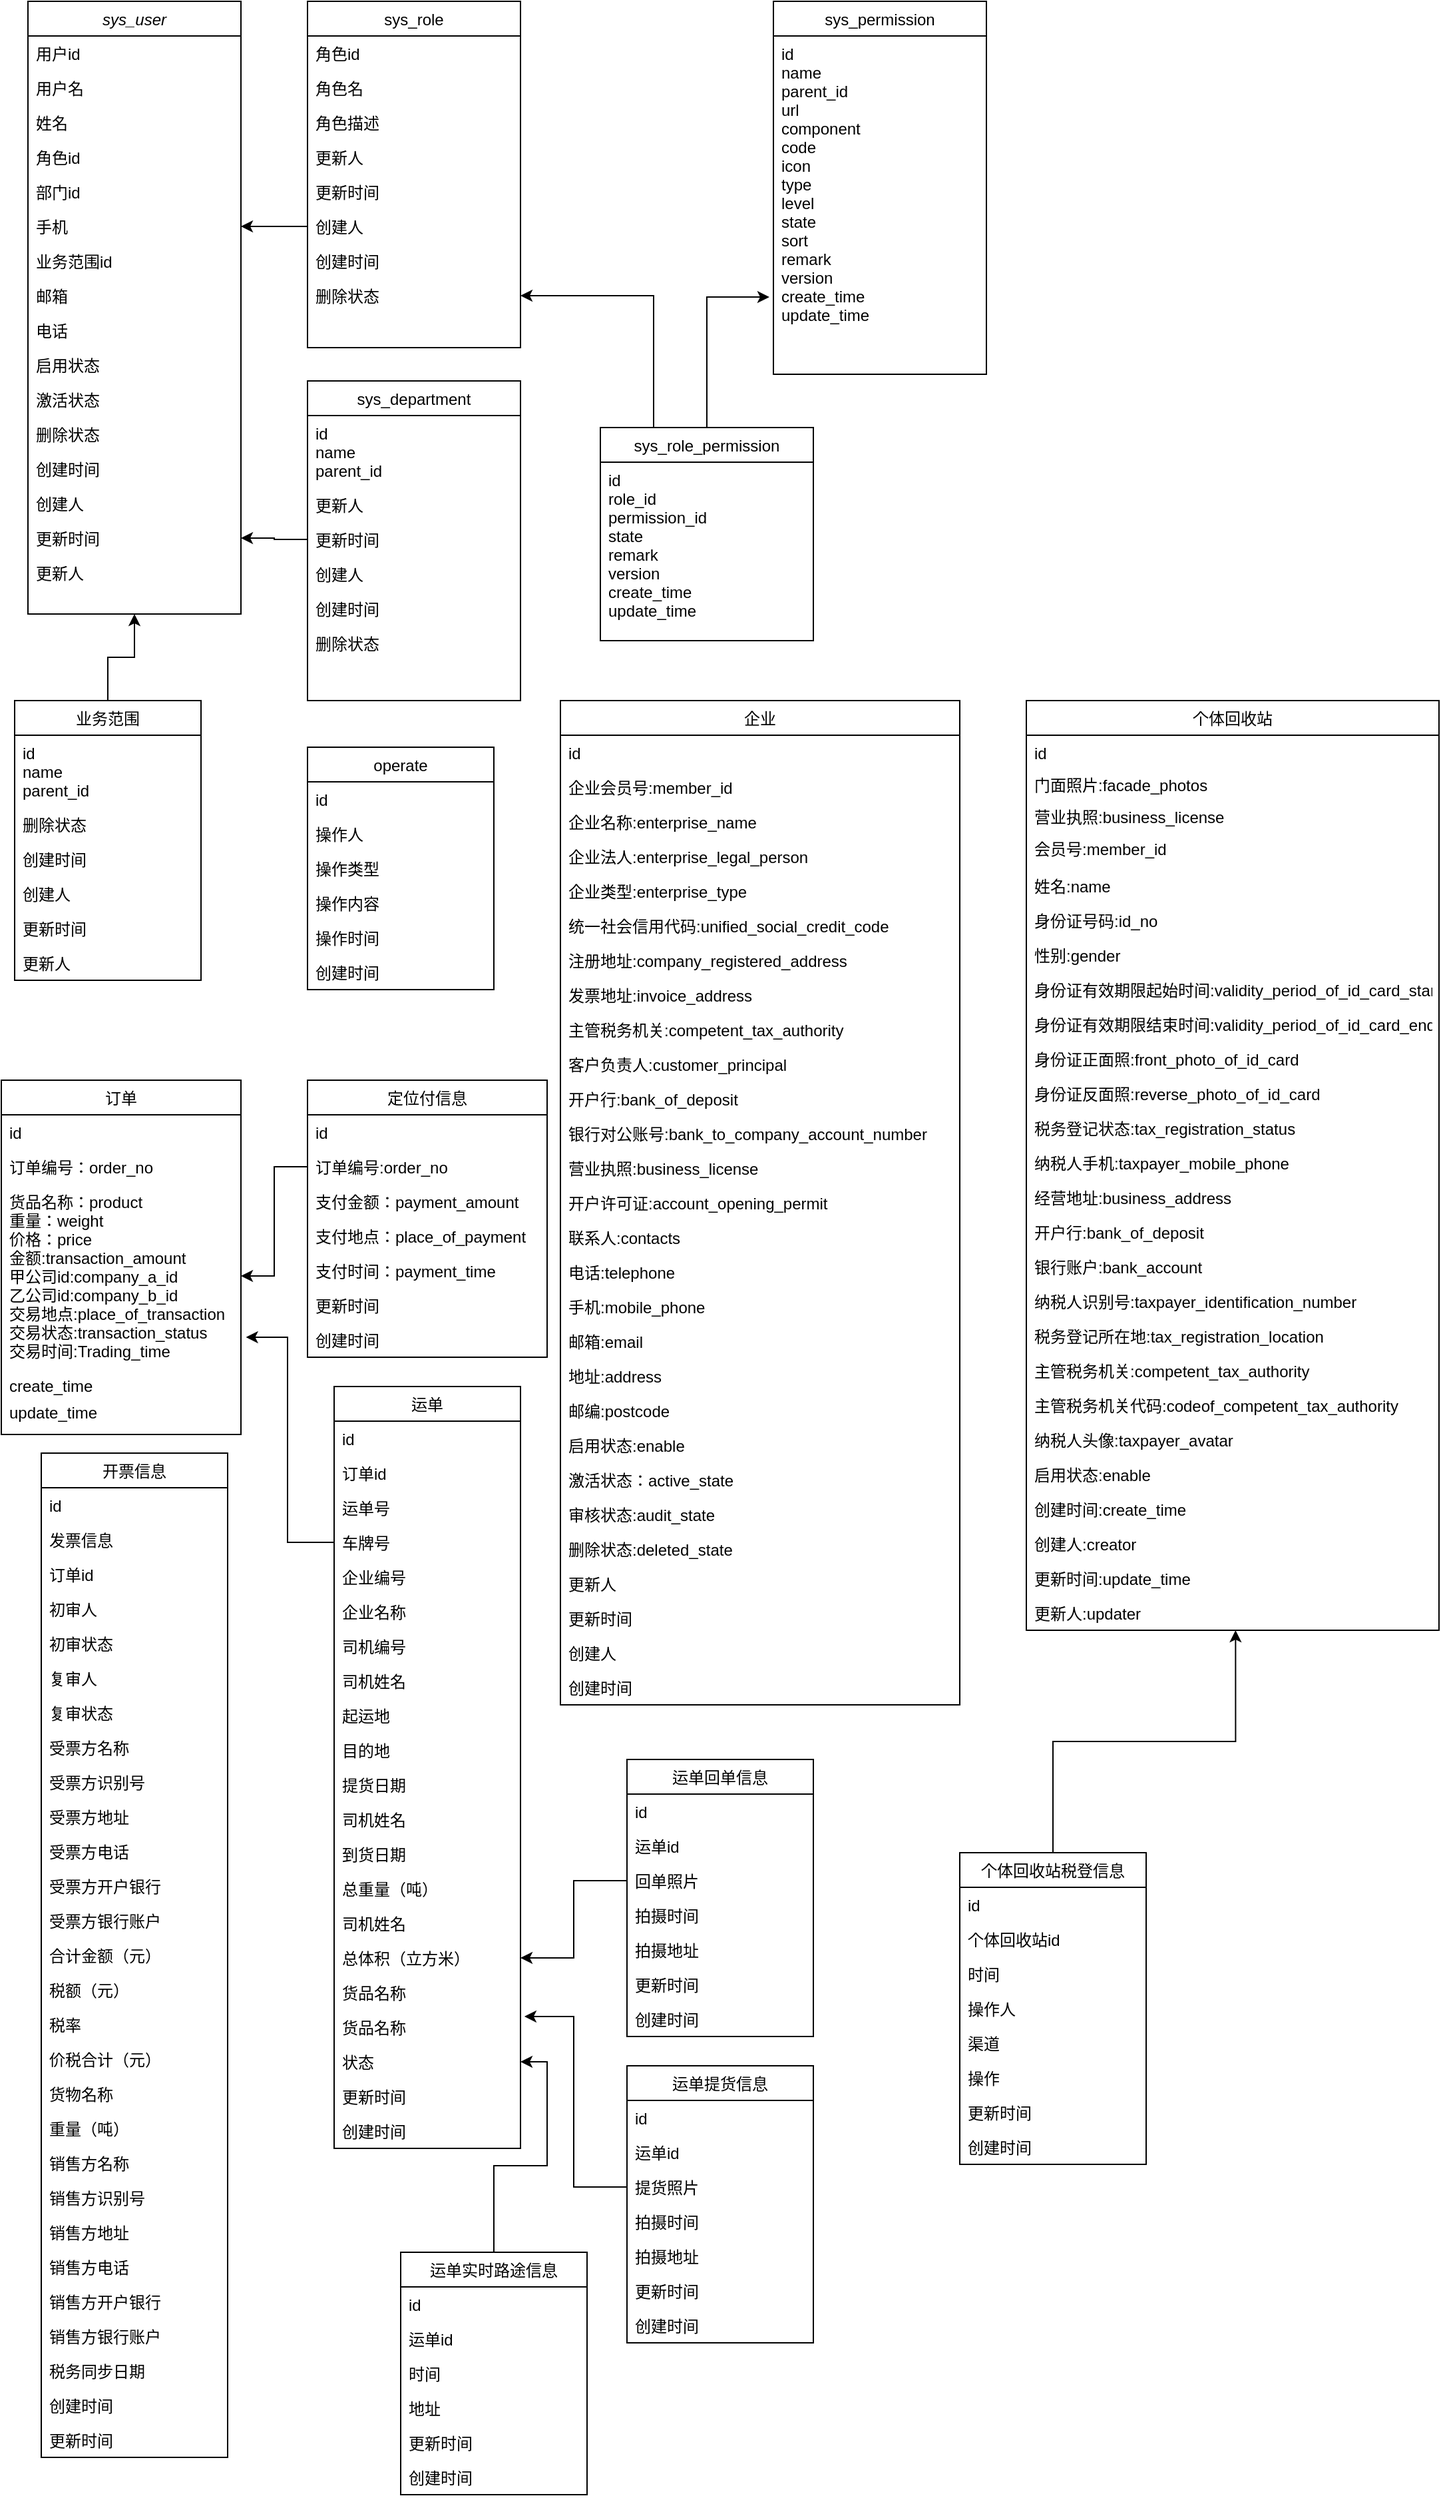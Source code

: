 <mxfile version="15.9.4" type="device"><diagram id="C5RBs43oDa-KdzZeNtuy" name="Page-1"><mxGraphModel dx="868" dy="450" grid="1" gridSize="10" guides="1" tooltips="1" connect="1" arrows="1" fold="1" page="1" pageScale="1" pageWidth="827" pageHeight="1169" math="0" shadow="0"><root><mxCell id="WIyWlLk6GJQsqaUBKTNV-0"/><mxCell id="WIyWlLk6GJQsqaUBKTNV-1" parent="WIyWlLk6GJQsqaUBKTNV-0"/><mxCell id="zkfFHV4jXpPFQw0GAbJ--0" value="sys_user" style="swimlane;fontStyle=2;align=center;verticalAlign=top;childLayout=stackLayout;horizontal=1;startSize=26;horizontalStack=0;resizeParent=1;resizeLast=0;collapsible=1;marginBottom=0;rounded=0;shadow=0;strokeWidth=1;" parent="WIyWlLk6GJQsqaUBKTNV-1" vertex="1"><mxGeometry x="50" y="60" width="160" height="460" as="geometry"><mxRectangle x="230" y="140" width="160" height="26" as="alternateBounds"/></mxGeometry></mxCell><mxCell id="vv84we4k3IcxsC9xVQ3e-14" value="用户id" style="text;align=left;verticalAlign=top;spacingLeft=4;spacingRight=4;overflow=hidden;rotatable=0;points=[[0,0.5],[1,0.5]];portConstraint=eastwest;" parent="zkfFHV4jXpPFQw0GAbJ--0" vertex="1"><mxGeometry y="26" width="160" height="26" as="geometry"/></mxCell><mxCell id="zkfFHV4jXpPFQw0GAbJ--1" value="用户名" style="text;align=left;verticalAlign=top;spacingLeft=4;spacingRight=4;overflow=hidden;rotatable=0;points=[[0,0.5],[1,0.5]];portConstraint=eastwest;" parent="zkfFHV4jXpPFQw0GAbJ--0" vertex="1"><mxGeometry y="52" width="160" height="26" as="geometry"/></mxCell><mxCell id="zkfFHV4jXpPFQw0GAbJ--2" value="姓名" style="text;align=left;verticalAlign=top;spacingLeft=4;spacingRight=4;overflow=hidden;rotatable=0;points=[[0,0.5],[1,0.5]];portConstraint=eastwest;rounded=0;shadow=0;html=0;" parent="zkfFHV4jXpPFQw0GAbJ--0" vertex="1"><mxGeometry y="78" width="160" height="26" as="geometry"/></mxCell><mxCell id="vv84we4k3IcxsC9xVQ3e-5" value="角色id" style="text;align=left;verticalAlign=top;spacingLeft=4;spacingRight=4;overflow=hidden;rotatable=0;points=[[0,0.5],[1,0.5]];portConstraint=eastwest;rounded=0;shadow=0;html=0;" parent="zkfFHV4jXpPFQw0GAbJ--0" vertex="1"><mxGeometry y="104" width="160" height="26" as="geometry"/></mxCell><mxCell id="vv84we4k3IcxsC9xVQ3e-2" value="部门id" style="text;align=left;verticalAlign=top;spacingLeft=4;spacingRight=4;overflow=hidden;rotatable=0;points=[[0,0.5],[1,0.5]];portConstraint=eastwest;rounded=0;shadow=0;html=0;" parent="zkfFHV4jXpPFQw0GAbJ--0" vertex="1"><mxGeometry y="130" width="160" height="26" as="geometry"/></mxCell><mxCell id="vv84we4k3IcxsC9xVQ3e-4" value="手机" style="text;align=left;verticalAlign=top;spacingLeft=4;spacingRight=4;overflow=hidden;rotatable=0;points=[[0,0.5],[1,0.5]];portConstraint=eastwest;rounded=0;shadow=0;html=0;" parent="zkfFHV4jXpPFQw0GAbJ--0" vertex="1"><mxGeometry y="156" width="160" height="26" as="geometry"/></mxCell><mxCell id="vv84we4k3IcxsC9xVQ3e-3" value="业务范围id" style="text;align=left;verticalAlign=top;spacingLeft=4;spacingRight=4;overflow=hidden;rotatable=0;points=[[0,0.5],[1,0.5]];portConstraint=eastwest;rounded=0;shadow=0;html=0;" parent="zkfFHV4jXpPFQw0GAbJ--0" vertex="1"><mxGeometry y="182" width="160" height="26" as="geometry"/></mxCell><mxCell id="vv84we4k3IcxsC9xVQ3e-7" value="邮箱" style="text;align=left;verticalAlign=top;spacingLeft=4;spacingRight=4;overflow=hidden;rotatable=0;points=[[0,0.5],[1,0.5]];portConstraint=eastwest;rounded=0;shadow=0;html=0;" parent="zkfFHV4jXpPFQw0GAbJ--0" vertex="1"><mxGeometry y="208" width="160" height="26" as="geometry"/></mxCell><mxCell id="vv84we4k3IcxsC9xVQ3e-10" value="电话" style="text;align=left;verticalAlign=top;spacingLeft=4;spacingRight=4;overflow=hidden;rotatable=0;points=[[0,0.5],[1,0.5]];portConstraint=eastwest;rounded=0;shadow=0;html=0;" parent="zkfFHV4jXpPFQw0GAbJ--0" vertex="1"><mxGeometry y="234" width="160" height="26" as="geometry"/></mxCell><mxCell id="vv84we4k3IcxsC9xVQ3e-1" value="启用状态" style="text;align=left;verticalAlign=top;spacingLeft=4;spacingRight=4;overflow=hidden;rotatable=0;points=[[0,0.5],[1,0.5]];portConstraint=eastwest;rounded=0;shadow=0;html=0;" parent="zkfFHV4jXpPFQw0GAbJ--0" vertex="1"><mxGeometry y="260" width="160" height="26" as="geometry"/></mxCell><mxCell id="vv84we4k3IcxsC9xVQ3e-6" value="激活状态" style="text;align=left;verticalAlign=top;spacingLeft=4;spacingRight=4;overflow=hidden;rotatable=0;points=[[0,0.5],[1,0.5]];portConstraint=eastwest;rounded=0;shadow=0;html=0;" parent="zkfFHV4jXpPFQw0GAbJ--0" vertex="1"><mxGeometry y="286" width="160" height="26" as="geometry"/></mxCell><mxCell id="vv84we4k3IcxsC9xVQ3e-8" value="删除状态" style="text;align=left;verticalAlign=top;spacingLeft=4;spacingRight=4;overflow=hidden;rotatable=0;points=[[0,0.5],[1,0.5]];portConstraint=eastwest;rounded=0;shadow=0;html=0;" parent="zkfFHV4jXpPFQw0GAbJ--0" vertex="1"><mxGeometry y="312" width="160" height="26" as="geometry"/></mxCell><mxCell id="vv84we4k3IcxsC9xVQ3e-12" value="创建时间&#10;" style="text;align=left;verticalAlign=top;spacingLeft=4;spacingRight=4;overflow=hidden;rotatable=0;points=[[0,0.5],[1,0.5]];portConstraint=eastwest;rounded=0;shadow=0;html=0;" parent="zkfFHV4jXpPFQw0GAbJ--0" vertex="1"><mxGeometry y="338" width="160" height="26" as="geometry"/></mxCell><mxCell id="vv84we4k3IcxsC9xVQ3e-11" value="创建人&#10;" style="text;align=left;verticalAlign=top;spacingLeft=4;spacingRight=4;overflow=hidden;rotatable=0;points=[[0,0.5],[1,0.5]];portConstraint=eastwest;rounded=0;shadow=0;html=0;" parent="zkfFHV4jXpPFQw0GAbJ--0" vertex="1"><mxGeometry y="364" width="160" height="26" as="geometry"/></mxCell><mxCell id="vv84we4k3IcxsC9xVQ3e-9" value="更新时间&#10;" style="text;align=left;verticalAlign=top;spacingLeft=4;spacingRight=4;overflow=hidden;rotatable=0;points=[[0,0.5],[1,0.5]];portConstraint=eastwest;rounded=0;shadow=0;html=0;" parent="zkfFHV4jXpPFQw0GAbJ--0" vertex="1"><mxGeometry y="390" width="160" height="26" as="geometry"/></mxCell><mxCell id="vv84we4k3IcxsC9xVQ3e-13" value="更新人&#10;" style="text;align=left;verticalAlign=top;spacingLeft=4;spacingRight=4;overflow=hidden;rotatable=0;points=[[0,0.5],[1,0.5]];portConstraint=eastwest;rounded=0;shadow=0;html=0;" parent="zkfFHV4jXpPFQw0GAbJ--0" vertex="1"><mxGeometry y="416" width="160" height="26" as="geometry"/></mxCell><mxCell id="zkfFHV4jXpPFQw0GAbJ--6" value="sys_department" style="swimlane;fontStyle=0;align=center;verticalAlign=top;childLayout=stackLayout;horizontal=1;startSize=26;horizontalStack=0;resizeParent=1;resizeLast=0;collapsible=1;marginBottom=0;rounded=0;shadow=0;strokeWidth=1;" parent="WIyWlLk6GJQsqaUBKTNV-1" vertex="1"><mxGeometry x="260" y="345" width="160" height="240" as="geometry"><mxRectangle x="130" y="380" width="160" height="26" as="alternateBounds"/></mxGeometry></mxCell><mxCell id="zkfFHV4jXpPFQw0GAbJ--7" value="id&#10;name&#10;parent_id" style="text;align=left;verticalAlign=top;spacingLeft=4;spacingRight=4;overflow=hidden;rotatable=0;points=[[0,0.5],[1,0.5]];portConstraint=eastwest;" parent="zkfFHV4jXpPFQw0GAbJ--6" vertex="1"><mxGeometry y="26" width="160" height="54" as="geometry"/></mxCell><mxCell id="vv84we4k3IcxsC9xVQ3e-34" value="更新人&#10;" style="text;align=left;verticalAlign=top;spacingLeft=4;spacingRight=4;overflow=hidden;rotatable=0;points=[[0,0.5],[1,0.5]];portConstraint=eastwest;rounded=0;shadow=0;html=0;" parent="zkfFHV4jXpPFQw0GAbJ--6" vertex="1"><mxGeometry y="80" width="160" height="26" as="geometry"/></mxCell><mxCell id="vv84we4k3IcxsC9xVQ3e-33" value="更新时间&#10;" style="text;align=left;verticalAlign=top;spacingLeft=4;spacingRight=4;overflow=hidden;rotatable=0;points=[[0,0.5],[1,0.5]];portConstraint=eastwest;rounded=0;shadow=0;html=0;" parent="zkfFHV4jXpPFQw0GAbJ--6" vertex="1"><mxGeometry y="106" width="160" height="26" as="geometry"/></mxCell><mxCell id="vv84we4k3IcxsC9xVQ3e-32" value="创建人&#10;" style="text;align=left;verticalAlign=top;spacingLeft=4;spacingRight=4;overflow=hidden;rotatable=0;points=[[0,0.5],[1,0.5]];portConstraint=eastwest;rounded=0;shadow=0;html=0;" parent="zkfFHV4jXpPFQw0GAbJ--6" vertex="1"><mxGeometry y="132" width="160" height="26" as="geometry"/></mxCell><mxCell id="vv84we4k3IcxsC9xVQ3e-31" value="创建时间&#10;" style="text;align=left;verticalAlign=top;spacingLeft=4;spacingRight=4;overflow=hidden;rotatable=0;points=[[0,0.5],[1,0.5]];portConstraint=eastwest;rounded=0;shadow=0;html=0;" parent="zkfFHV4jXpPFQw0GAbJ--6" vertex="1"><mxGeometry y="158" width="160" height="26" as="geometry"/></mxCell><mxCell id="vv84we4k3IcxsC9xVQ3e-30" value="删除状态" style="text;align=left;verticalAlign=top;spacingLeft=4;spacingRight=4;overflow=hidden;rotatable=0;points=[[0,0.5],[1,0.5]];portConstraint=eastwest;rounded=0;shadow=0;html=0;" parent="zkfFHV4jXpPFQw0GAbJ--6" vertex="1"><mxGeometry y="184" width="160" height="26" as="geometry"/></mxCell><mxCell id="zkfFHV4jXpPFQw0GAbJ--13" value="sys_permission" style="swimlane;fontStyle=0;align=center;verticalAlign=top;childLayout=stackLayout;horizontal=1;startSize=26;horizontalStack=0;resizeParent=1;resizeLast=0;collapsible=1;marginBottom=0;rounded=0;shadow=0;strokeWidth=1;" parent="WIyWlLk6GJQsqaUBKTNV-1" vertex="1"><mxGeometry x="610" y="60" width="160" height="280" as="geometry"><mxRectangle x="340" y="380" width="170" height="26" as="alternateBounds"/></mxGeometry></mxCell><mxCell id="zkfFHV4jXpPFQw0GAbJ--14" value="id&#10;name&#10;parent_id&#10;url&#10;component&#10;code&#10;icon&#10;type&#10;level&#10;state&#10;sort&#10;remark&#10;version&#10;create_time&#10;update_time&#10;" style="text;align=left;verticalAlign=top;spacingLeft=4;spacingRight=4;overflow=hidden;rotatable=0;points=[[0,0.5],[1,0.5]];portConstraint=eastwest;" parent="zkfFHV4jXpPFQw0GAbJ--13" vertex="1"><mxGeometry y="26" width="160" height="224" as="geometry"/></mxCell><mxCell id="zkfFHV4jXpPFQw0GAbJ--17" value="sys_role" style="swimlane;fontStyle=0;align=center;verticalAlign=top;childLayout=stackLayout;horizontal=1;startSize=26;horizontalStack=0;resizeParent=1;resizeLast=0;collapsible=1;marginBottom=0;rounded=0;shadow=0;strokeWidth=1;" parent="WIyWlLk6GJQsqaUBKTNV-1" vertex="1"><mxGeometry x="260" y="60" width="160" height="260" as="geometry"><mxRectangle x="550" y="140" width="160" height="26" as="alternateBounds"/></mxGeometry></mxCell><mxCell id="zkfFHV4jXpPFQw0GAbJ--18" value="角色id" style="text;align=left;verticalAlign=top;spacingLeft=4;spacingRight=4;overflow=hidden;rotatable=0;points=[[0,0.5],[1,0.5]];portConstraint=eastwest;" parent="zkfFHV4jXpPFQw0GAbJ--17" vertex="1"><mxGeometry y="26" width="160" height="26" as="geometry"/></mxCell><mxCell id="zkfFHV4jXpPFQw0GAbJ--19" value="角色名&#10;" style="text;align=left;verticalAlign=top;spacingLeft=4;spacingRight=4;overflow=hidden;rotatable=0;points=[[0,0.5],[1,0.5]];portConstraint=eastwest;rounded=0;shadow=0;html=0;" parent="zkfFHV4jXpPFQw0GAbJ--17" vertex="1"><mxGeometry y="52" width="160" height="26" as="geometry"/></mxCell><mxCell id="zkfFHV4jXpPFQw0GAbJ--20" value="角色描述" style="text;align=left;verticalAlign=top;spacingLeft=4;spacingRight=4;overflow=hidden;rotatable=0;points=[[0,0.5],[1,0.5]];portConstraint=eastwest;rounded=0;shadow=0;html=0;" parent="zkfFHV4jXpPFQw0GAbJ--17" vertex="1"><mxGeometry y="78" width="160" height="26" as="geometry"/></mxCell><mxCell id="vv84we4k3IcxsC9xVQ3e-20" value="更新人&#10;" style="text;align=left;verticalAlign=top;spacingLeft=4;spacingRight=4;overflow=hidden;rotatable=0;points=[[0,0.5],[1,0.5]];portConstraint=eastwest;rounded=0;shadow=0;html=0;" parent="zkfFHV4jXpPFQw0GAbJ--17" vertex="1"><mxGeometry y="104" width="160" height="26" as="geometry"/></mxCell><mxCell id="vv84we4k3IcxsC9xVQ3e-19" value="更新时间&#10;" style="text;align=left;verticalAlign=top;spacingLeft=4;spacingRight=4;overflow=hidden;rotatable=0;points=[[0,0.5],[1,0.5]];portConstraint=eastwest;rounded=0;shadow=0;html=0;" parent="zkfFHV4jXpPFQw0GAbJ--17" vertex="1"><mxGeometry y="130" width="160" height="26" as="geometry"/></mxCell><mxCell id="vv84we4k3IcxsC9xVQ3e-18" value="创建人&#10;" style="text;align=left;verticalAlign=top;spacingLeft=4;spacingRight=4;overflow=hidden;rotatable=0;points=[[0,0.5],[1,0.5]];portConstraint=eastwest;rounded=0;shadow=0;html=0;" parent="zkfFHV4jXpPFQw0GAbJ--17" vertex="1"><mxGeometry y="156" width="160" height="26" as="geometry"/></mxCell><mxCell id="vv84we4k3IcxsC9xVQ3e-17" value="创建时间&#10;" style="text;align=left;verticalAlign=top;spacingLeft=4;spacingRight=4;overflow=hidden;rotatable=0;points=[[0,0.5],[1,0.5]];portConstraint=eastwest;rounded=0;shadow=0;html=0;" parent="zkfFHV4jXpPFQw0GAbJ--17" vertex="1"><mxGeometry y="182" width="160" height="26" as="geometry"/></mxCell><mxCell id="vv84we4k3IcxsC9xVQ3e-16" value="删除状态" style="text;align=left;verticalAlign=top;spacingLeft=4;spacingRight=4;overflow=hidden;rotatable=0;points=[[0,0.5],[1,0.5]];portConstraint=eastwest;rounded=0;shadow=0;html=0;" parent="zkfFHV4jXpPFQw0GAbJ--17" vertex="1"><mxGeometry y="208" width="160" height="26" as="geometry"/></mxCell><mxCell id="vv84we4k3IcxsC9xVQ3e-36" style="edgeStyle=orthogonalEdgeStyle;rounded=0;orthogonalLoop=1;jettySize=auto;html=1;exitX=0.25;exitY=0;exitDx=0;exitDy=0;entryX=1;entryY=0.5;entryDx=0;entryDy=0;" parent="WIyWlLk6GJQsqaUBKTNV-1" source="vv84we4k3IcxsC9xVQ3e-21" target="vv84we4k3IcxsC9xVQ3e-16" edge="1"><mxGeometry relative="1" as="geometry"><mxPoint x="510" y="580" as="targetPoint"/></mxGeometry></mxCell><mxCell id="vv84we4k3IcxsC9xVQ3e-38" style="edgeStyle=orthogonalEdgeStyle;rounded=0;orthogonalLoop=1;jettySize=auto;html=1;exitX=0.5;exitY=0;exitDx=0;exitDy=0;entryX=-0.019;entryY=0.875;entryDx=0;entryDy=0;entryPerimeter=0;" parent="WIyWlLk6GJQsqaUBKTNV-1" source="vv84we4k3IcxsC9xVQ3e-21" target="zkfFHV4jXpPFQw0GAbJ--14" edge="1"><mxGeometry relative="1" as="geometry"/></mxCell><mxCell id="vv84we4k3IcxsC9xVQ3e-21" value="sys_role_permission" style="swimlane;fontStyle=0;childLayout=stackLayout;horizontal=1;startSize=26;fillColor=none;horizontalStack=0;resizeParent=1;resizeParentMax=0;resizeLast=0;collapsible=1;marginBottom=0;" parent="WIyWlLk6GJQsqaUBKTNV-1" vertex="1"><mxGeometry x="480" y="380" width="160" height="160" as="geometry"/></mxCell><mxCell id="vv84we4k3IcxsC9xVQ3e-22" value="id&#10;role_id&#10;permission_id&#10;state&#10;remark&#10;version&#10;create_time&#10;update_time&#10;" style="text;strokeColor=none;fillColor=none;align=left;verticalAlign=top;spacingLeft=4;spacingRight=4;overflow=hidden;rotatable=0;points=[[0,0.5],[1,0.5]];portConstraint=eastwest;" parent="vv84we4k3IcxsC9xVQ3e-21" vertex="1"><mxGeometry y="26" width="160" height="134" as="geometry"/></mxCell><mxCell id="vv84we4k3IcxsC9xVQ3e-55" style="edgeStyle=orthogonalEdgeStyle;rounded=0;orthogonalLoop=1;jettySize=auto;html=1;exitX=0.5;exitY=0;exitDx=0;exitDy=0;entryX=0.5;entryY=1;entryDx=0;entryDy=0;" parent="WIyWlLk6GJQsqaUBKTNV-1" source="vv84we4k3IcxsC9xVQ3e-42" target="zkfFHV4jXpPFQw0GAbJ--0" edge="1"><mxGeometry relative="1" as="geometry"/></mxCell><mxCell id="vv84we4k3IcxsC9xVQ3e-42" value="业务范围" style="swimlane;fontStyle=0;childLayout=stackLayout;horizontal=1;startSize=26;fillColor=none;horizontalStack=0;resizeParent=1;resizeParentMax=0;resizeLast=0;collapsible=1;marginBottom=0;" parent="WIyWlLk6GJQsqaUBKTNV-1" vertex="1"><mxGeometry x="40" y="585" width="140" height="210" as="geometry"/></mxCell><mxCell id="vv84we4k3IcxsC9xVQ3e-43" value="id&#10;name&#10;parent_id" style="text;strokeColor=none;fillColor=none;align=left;verticalAlign=top;spacingLeft=4;spacingRight=4;overflow=hidden;rotatable=0;points=[[0,0.5],[1,0.5]];portConstraint=eastwest;" parent="vv84we4k3IcxsC9xVQ3e-42" vertex="1"><mxGeometry y="26" width="140" height="54" as="geometry"/></mxCell><mxCell id="vv84we4k3IcxsC9xVQ3e-50" value="删除状态" style="text;align=left;verticalAlign=top;spacingLeft=4;spacingRight=4;overflow=hidden;rotatable=0;points=[[0,0.5],[1,0.5]];portConstraint=eastwest;rounded=0;shadow=0;html=0;" parent="vv84we4k3IcxsC9xVQ3e-42" vertex="1"><mxGeometry y="80" width="140" height="26" as="geometry"/></mxCell><mxCell id="vv84we4k3IcxsC9xVQ3e-49" value="创建时间&#10;" style="text;align=left;verticalAlign=top;spacingLeft=4;spacingRight=4;overflow=hidden;rotatable=0;points=[[0,0.5],[1,0.5]];portConstraint=eastwest;rounded=0;shadow=0;html=0;" parent="vv84we4k3IcxsC9xVQ3e-42" vertex="1"><mxGeometry y="106" width="140" height="26" as="geometry"/></mxCell><mxCell id="vv84we4k3IcxsC9xVQ3e-48" value="创建人&#10;" style="text;align=left;verticalAlign=top;spacingLeft=4;spacingRight=4;overflow=hidden;rotatable=0;points=[[0,0.5],[1,0.5]];portConstraint=eastwest;rounded=0;shadow=0;html=0;" parent="vv84we4k3IcxsC9xVQ3e-42" vertex="1"><mxGeometry y="132" width="140" height="26" as="geometry"/></mxCell><mxCell id="vv84we4k3IcxsC9xVQ3e-47" value="更新时间&#10;" style="text;align=left;verticalAlign=top;spacingLeft=4;spacingRight=4;overflow=hidden;rotatable=0;points=[[0,0.5],[1,0.5]];portConstraint=eastwest;rounded=0;shadow=0;html=0;" parent="vv84we4k3IcxsC9xVQ3e-42" vertex="1"><mxGeometry y="158" width="140" height="26" as="geometry"/></mxCell><mxCell id="vv84we4k3IcxsC9xVQ3e-46" value="更新人&#10;" style="text;align=left;verticalAlign=top;spacingLeft=4;spacingRight=4;overflow=hidden;rotatable=0;points=[[0,0.5],[1,0.5]];portConstraint=eastwest;rounded=0;shadow=0;html=0;" parent="vv84we4k3IcxsC9xVQ3e-42" vertex="1"><mxGeometry y="184" width="140" height="26" as="geometry"/></mxCell><mxCell id="vv84we4k3IcxsC9xVQ3e-52" style="edgeStyle=orthogonalEdgeStyle;rounded=0;orthogonalLoop=1;jettySize=auto;html=1;exitX=0;exitY=0.5;exitDx=0;exitDy=0;entryX=1;entryY=0.5;entryDx=0;entryDy=0;" parent="WIyWlLk6GJQsqaUBKTNV-1" source="vv84we4k3IcxsC9xVQ3e-33" target="vv84we4k3IcxsC9xVQ3e-9" edge="1"><mxGeometry relative="1" as="geometry"/></mxCell><mxCell id="vv84we4k3IcxsC9xVQ3e-53" style="edgeStyle=orthogonalEdgeStyle;rounded=0;orthogonalLoop=1;jettySize=auto;html=1;exitX=0;exitY=0.5;exitDx=0;exitDy=0;entryX=1;entryY=0.5;entryDx=0;entryDy=0;" parent="WIyWlLk6GJQsqaUBKTNV-1" source="vv84we4k3IcxsC9xVQ3e-18" target="vv84we4k3IcxsC9xVQ3e-4" edge="1"><mxGeometry relative="1" as="geometry"/></mxCell><mxCell id="vv84we4k3IcxsC9xVQ3e-56" value="operate" style="swimlane;fontStyle=0;childLayout=stackLayout;horizontal=1;startSize=26;fillColor=none;horizontalStack=0;resizeParent=1;resizeParentMax=0;resizeLast=0;collapsible=1;marginBottom=0;" parent="WIyWlLk6GJQsqaUBKTNV-1" vertex="1"><mxGeometry x="260" y="620" width="140" height="182" as="geometry"/></mxCell><mxCell id="vv84we4k3IcxsC9xVQ3e-57" value="id" style="text;strokeColor=none;fillColor=none;align=left;verticalAlign=top;spacingLeft=4;spacingRight=4;overflow=hidden;rotatable=0;points=[[0,0.5],[1,0.5]];portConstraint=eastwest;" parent="vv84we4k3IcxsC9xVQ3e-56" vertex="1"><mxGeometry y="26" width="140" height="26" as="geometry"/></mxCell><mxCell id="vv84we4k3IcxsC9xVQ3e-58" value="操作人" style="text;strokeColor=none;fillColor=none;align=left;verticalAlign=top;spacingLeft=4;spacingRight=4;overflow=hidden;rotatable=0;points=[[0,0.5],[1,0.5]];portConstraint=eastwest;" parent="vv84we4k3IcxsC9xVQ3e-56" vertex="1"><mxGeometry y="52" width="140" height="26" as="geometry"/></mxCell><mxCell id="vv84we4k3IcxsC9xVQ3e-59" value="操作类型" style="text;strokeColor=none;fillColor=none;align=left;verticalAlign=top;spacingLeft=4;spacingRight=4;overflow=hidden;rotatable=0;points=[[0,0.5],[1,0.5]];portConstraint=eastwest;" parent="vv84we4k3IcxsC9xVQ3e-56" vertex="1"><mxGeometry y="78" width="140" height="26" as="geometry"/></mxCell><mxCell id="vv84we4k3IcxsC9xVQ3e-60" value="操作内容" style="text;strokeColor=none;fillColor=none;align=left;verticalAlign=top;spacingLeft=4;spacingRight=4;overflow=hidden;rotatable=0;points=[[0,0.5],[1,0.5]];portConstraint=eastwest;" parent="vv84we4k3IcxsC9xVQ3e-56" vertex="1"><mxGeometry y="104" width="140" height="26" as="geometry"/></mxCell><mxCell id="vv84we4k3IcxsC9xVQ3e-61" value="操作时间&#10;" style="text;strokeColor=none;fillColor=none;align=left;verticalAlign=top;spacingLeft=4;spacingRight=4;overflow=hidden;rotatable=0;points=[[0,0.5],[1,0.5]];portConstraint=eastwest;" parent="vv84we4k3IcxsC9xVQ3e-56" vertex="1"><mxGeometry y="130" width="140" height="26" as="geometry"/></mxCell><mxCell id="vv84we4k3IcxsC9xVQ3e-62" value="创建时间&#10;" style="text;strokeColor=none;fillColor=none;align=left;verticalAlign=top;spacingLeft=4;spacingRight=4;overflow=hidden;rotatable=0;points=[[0,0.5],[1,0.5]];portConstraint=eastwest;" parent="vv84we4k3IcxsC9xVQ3e-56" vertex="1"><mxGeometry y="156" width="140" height="26" as="geometry"/></mxCell><mxCell id="vv84we4k3IcxsC9xVQ3e-63" value="企业" style="swimlane;fontStyle=0;childLayout=stackLayout;horizontal=1;startSize=26;fillColor=none;horizontalStack=0;resizeParent=1;resizeParentMax=0;resizeLast=0;collapsible=1;marginBottom=0;" parent="WIyWlLk6GJQsqaUBKTNV-1" vertex="1"><mxGeometry x="450" y="585" width="300" height="754" as="geometry"/></mxCell><mxCell id="_ftLxUU9ozhG4RL4bth1-5" value="id" style="text;strokeColor=none;fillColor=none;align=left;verticalAlign=top;spacingLeft=4;spacingRight=4;overflow=hidden;rotatable=0;points=[[0,0.5],[1,0.5]];portConstraint=eastwest;" parent="vv84we4k3IcxsC9xVQ3e-63" vertex="1"><mxGeometry y="26" width="300" height="26" as="geometry"/></mxCell><mxCell id="vv84we4k3IcxsC9xVQ3e-64" value="企业会员号:member_id&#10;&#10;" style="text;strokeColor=none;fillColor=none;align=left;verticalAlign=top;spacingLeft=4;spacingRight=4;overflow=hidden;rotatable=0;points=[[0,0.5],[1,0.5]];portConstraint=eastwest;" parent="vv84we4k3IcxsC9xVQ3e-63" vertex="1"><mxGeometry y="52" width="300" height="26" as="geometry"/></mxCell><mxCell id="vv84we4k3IcxsC9xVQ3e-65" value="企业名称:enterprise_name" style="text;strokeColor=none;fillColor=none;align=left;verticalAlign=top;spacingLeft=4;spacingRight=4;overflow=hidden;rotatable=0;points=[[0,0.5],[1,0.5]];portConstraint=eastwest;" parent="vv84we4k3IcxsC9xVQ3e-63" vertex="1"><mxGeometry y="78" width="300" height="26" as="geometry"/></mxCell><mxCell id="vv84we4k3IcxsC9xVQ3e-67" value="企业法人:enterprise_legal_person" style="text;strokeColor=none;fillColor=none;align=left;verticalAlign=top;spacingLeft=4;spacingRight=4;overflow=hidden;rotatable=0;points=[[0,0.5],[1,0.5]];portConstraint=eastwest;" parent="vv84we4k3IcxsC9xVQ3e-63" vertex="1"><mxGeometry y="104" width="300" height="26" as="geometry"/></mxCell><mxCell id="vv84we4k3IcxsC9xVQ3e-66" value="企业类型:enterprise_type" style="text;strokeColor=none;fillColor=none;align=left;verticalAlign=top;spacingLeft=4;spacingRight=4;overflow=hidden;rotatable=0;points=[[0,0.5],[1,0.5]];portConstraint=eastwest;" parent="vv84we4k3IcxsC9xVQ3e-63" vertex="1"><mxGeometry y="130" width="300" height="26" as="geometry"/></mxCell><mxCell id="vv84we4k3IcxsC9xVQ3e-68" value="统一社会信用代码:unified_social_credit_code" style="text;strokeColor=none;fillColor=none;align=left;verticalAlign=top;spacingLeft=4;spacingRight=4;overflow=hidden;rotatable=0;points=[[0,0.5],[1,0.5]];portConstraint=eastwest;" parent="vv84we4k3IcxsC9xVQ3e-63" vertex="1"><mxGeometry y="156" width="300" height="26" as="geometry"/></mxCell><mxCell id="vv84we4k3IcxsC9xVQ3e-69" value="注册地址:company_registered_address" style="text;strokeColor=none;fillColor=none;align=left;verticalAlign=top;spacingLeft=4;spacingRight=4;overflow=hidden;rotatable=0;points=[[0,0.5],[1,0.5]];portConstraint=eastwest;" parent="vv84we4k3IcxsC9xVQ3e-63" vertex="1"><mxGeometry y="182" width="300" height="26" as="geometry"/></mxCell><mxCell id="vv84we4k3IcxsC9xVQ3e-70" value="发票地址:invoice_address" style="text;strokeColor=none;fillColor=none;align=left;verticalAlign=top;spacingLeft=4;spacingRight=4;overflow=hidden;rotatable=0;points=[[0,0.5],[1,0.5]];portConstraint=eastwest;" parent="vv84we4k3IcxsC9xVQ3e-63" vertex="1"><mxGeometry y="208" width="300" height="26" as="geometry"/></mxCell><mxCell id="vv84we4k3IcxsC9xVQ3e-71" value="主管税务机关:competent_tax_authority" style="text;strokeColor=none;fillColor=none;align=left;verticalAlign=top;spacingLeft=4;spacingRight=4;overflow=hidden;rotatable=0;points=[[0,0.5],[1,0.5]];portConstraint=eastwest;" parent="vv84we4k3IcxsC9xVQ3e-63" vertex="1"><mxGeometry y="234" width="300" height="26" as="geometry"/></mxCell><mxCell id="vv84we4k3IcxsC9xVQ3e-72" value="客户负责人:customer_principal" style="text;strokeColor=none;fillColor=none;align=left;verticalAlign=top;spacingLeft=4;spacingRight=4;overflow=hidden;rotatable=0;points=[[0,0.5],[1,0.5]];portConstraint=eastwest;" parent="vv84we4k3IcxsC9xVQ3e-63" vertex="1"><mxGeometry y="260" width="300" height="26" as="geometry"/></mxCell><mxCell id="vv84we4k3IcxsC9xVQ3e-73" value="开户行:bank_of_deposit" style="text;strokeColor=none;fillColor=none;align=left;verticalAlign=top;spacingLeft=4;spacingRight=4;overflow=hidden;rotatable=0;points=[[0,0.5],[1,0.5]];portConstraint=eastwest;" parent="vv84we4k3IcxsC9xVQ3e-63" vertex="1"><mxGeometry y="286" width="300" height="26" as="geometry"/></mxCell><mxCell id="vv84we4k3IcxsC9xVQ3e-74" value="银行对公账号:bank_to_company_account_number" style="text;strokeColor=none;fillColor=none;align=left;verticalAlign=top;spacingLeft=4;spacingRight=4;overflow=hidden;rotatable=0;points=[[0,0.5],[1,0.5]];portConstraint=eastwest;" parent="vv84we4k3IcxsC9xVQ3e-63" vertex="1"><mxGeometry y="312" width="300" height="26" as="geometry"/></mxCell><mxCell id="vv84we4k3IcxsC9xVQ3e-75" value="营业执照:business_license" style="text;strokeColor=none;fillColor=none;align=left;verticalAlign=top;spacingLeft=4;spacingRight=4;overflow=hidden;rotatable=0;points=[[0,0.5],[1,0.5]];portConstraint=eastwest;" parent="vv84we4k3IcxsC9xVQ3e-63" vertex="1"><mxGeometry y="338" width="300" height="26" as="geometry"/></mxCell><mxCell id="vv84we4k3IcxsC9xVQ3e-76" value="开户许可证:account_opening_permit" style="text;strokeColor=none;fillColor=none;align=left;verticalAlign=top;spacingLeft=4;spacingRight=4;overflow=hidden;rotatable=0;points=[[0,0.5],[1,0.5]];portConstraint=eastwest;" parent="vv84we4k3IcxsC9xVQ3e-63" vertex="1"><mxGeometry y="364" width="300" height="26" as="geometry"/></mxCell><mxCell id="vv84we4k3IcxsC9xVQ3e-77" value="联系人:contacts" style="text;strokeColor=none;fillColor=none;align=left;verticalAlign=top;spacingLeft=4;spacingRight=4;overflow=hidden;rotatable=0;points=[[0,0.5],[1,0.5]];portConstraint=eastwest;" parent="vv84we4k3IcxsC9xVQ3e-63" vertex="1"><mxGeometry y="390" width="300" height="26" as="geometry"/></mxCell><mxCell id="vv84we4k3IcxsC9xVQ3e-78" value="电话:telephone" style="text;strokeColor=none;fillColor=none;align=left;verticalAlign=top;spacingLeft=4;spacingRight=4;overflow=hidden;rotatable=0;points=[[0,0.5],[1,0.5]];portConstraint=eastwest;" parent="vv84we4k3IcxsC9xVQ3e-63" vertex="1"><mxGeometry y="416" width="300" height="26" as="geometry"/></mxCell><mxCell id="vv84we4k3IcxsC9xVQ3e-79" value="手机:mobile_phone" style="text;strokeColor=none;fillColor=none;align=left;verticalAlign=top;spacingLeft=4;spacingRight=4;overflow=hidden;rotatable=0;points=[[0,0.5],[1,0.5]];portConstraint=eastwest;" parent="vv84we4k3IcxsC9xVQ3e-63" vertex="1"><mxGeometry y="442" width="300" height="26" as="geometry"/></mxCell><mxCell id="vv84we4k3IcxsC9xVQ3e-80" value="邮箱:email" style="text;strokeColor=none;fillColor=none;align=left;verticalAlign=top;spacingLeft=4;spacingRight=4;overflow=hidden;rotatable=0;points=[[0,0.5],[1,0.5]];portConstraint=eastwest;" parent="vv84we4k3IcxsC9xVQ3e-63" vertex="1"><mxGeometry y="468" width="300" height="26" as="geometry"/></mxCell><mxCell id="vv84we4k3IcxsC9xVQ3e-81" value="地址:address" style="text;strokeColor=none;fillColor=none;align=left;verticalAlign=top;spacingLeft=4;spacingRight=4;overflow=hidden;rotatable=0;points=[[0,0.5],[1,0.5]];portConstraint=eastwest;" parent="vv84we4k3IcxsC9xVQ3e-63" vertex="1"><mxGeometry y="494" width="300" height="26" as="geometry"/></mxCell><mxCell id="vv84we4k3IcxsC9xVQ3e-82" value="邮编:postcode" style="text;strokeColor=none;fillColor=none;align=left;verticalAlign=top;spacingLeft=4;spacingRight=4;overflow=hidden;rotatable=0;points=[[0,0.5],[1,0.5]];portConstraint=eastwest;" parent="vv84we4k3IcxsC9xVQ3e-63" vertex="1"><mxGeometry y="520" width="300" height="26" as="geometry"/></mxCell><mxCell id="vv84we4k3IcxsC9xVQ3e-83" value="启用状态:enable" style="text;strokeColor=none;fillColor=none;align=left;verticalAlign=top;spacingLeft=4;spacingRight=4;overflow=hidden;rotatable=0;points=[[0,0.5],[1,0.5]];portConstraint=eastwest;" parent="vv84we4k3IcxsC9xVQ3e-63" vertex="1"><mxGeometry y="546" width="300" height="26" as="geometry"/></mxCell><mxCell id="vv84we4k3IcxsC9xVQ3e-84" value="激活状态：active_state" style="text;strokeColor=none;fillColor=none;align=left;verticalAlign=top;spacingLeft=4;spacingRight=4;overflow=hidden;rotatable=0;points=[[0,0.5],[1,0.5]];portConstraint=eastwest;" parent="vv84we4k3IcxsC9xVQ3e-63" vertex="1"><mxGeometry y="572" width="300" height="26" as="geometry"/></mxCell><mxCell id="vv84we4k3IcxsC9xVQ3e-85" value="审核状态:audit_state" style="text;strokeColor=none;fillColor=none;align=left;verticalAlign=top;spacingLeft=4;spacingRight=4;overflow=hidden;rotatable=0;points=[[0,0.5],[1,0.5]];portConstraint=eastwest;" parent="vv84we4k3IcxsC9xVQ3e-63" vertex="1"><mxGeometry y="598" width="300" height="26" as="geometry"/></mxCell><mxCell id="vv84we4k3IcxsC9xVQ3e-88" value="删除状态:deleted_state" style="text;align=left;verticalAlign=top;spacingLeft=4;spacingRight=4;overflow=hidden;rotatable=0;points=[[0,0.5],[1,0.5]];portConstraint=eastwest;rounded=0;shadow=0;html=0;" parent="vv84we4k3IcxsC9xVQ3e-63" vertex="1"><mxGeometry y="624" width="300" height="26" as="geometry"/></mxCell><mxCell id="vv84we4k3IcxsC9xVQ3e-94" value="更新人&#10;" style="text;align=left;verticalAlign=top;spacingLeft=4;spacingRight=4;overflow=hidden;rotatable=0;points=[[0,0.5],[1,0.5]];portConstraint=eastwest;rounded=0;shadow=0;html=0;" parent="vv84we4k3IcxsC9xVQ3e-63" vertex="1"><mxGeometry y="650" width="300" height="26" as="geometry"/></mxCell><mxCell id="vv84we4k3IcxsC9xVQ3e-93" value="更新时间&#10;" style="text;align=left;verticalAlign=top;spacingLeft=4;spacingRight=4;overflow=hidden;rotatable=0;points=[[0,0.5],[1,0.5]];portConstraint=eastwest;rounded=0;shadow=0;html=0;" parent="vv84we4k3IcxsC9xVQ3e-63" vertex="1"><mxGeometry y="676" width="300" height="26" as="geometry"/></mxCell><mxCell id="vv84we4k3IcxsC9xVQ3e-90" value="创建人&#10;" style="text;align=left;verticalAlign=top;spacingLeft=4;spacingRight=4;overflow=hidden;rotatable=0;points=[[0,0.5],[1,0.5]];portConstraint=eastwest;rounded=0;shadow=0;html=0;" parent="vv84we4k3IcxsC9xVQ3e-63" vertex="1"><mxGeometry y="702" width="300" height="26" as="geometry"/></mxCell><mxCell id="vv84we4k3IcxsC9xVQ3e-89" value="创建时间&#10;" style="text;align=left;verticalAlign=top;spacingLeft=4;spacingRight=4;overflow=hidden;rotatable=0;points=[[0,0.5],[1,0.5]];portConstraint=eastwest;rounded=0;shadow=0;html=0;" parent="vv84we4k3IcxsC9xVQ3e-63" vertex="1"><mxGeometry y="728" width="300" height="26" as="geometry"/></mxCell><mxCell id="vv84we4k3IcxsC9xVQ3e-95" value="定位付信息" style="swimlane;fontStyle=0;childLayout=stackLayout;horizontal=1;startSize=26;fillColor=none;horizontalStack=0;resizeParent=1;resizeParentMax=0;resizeLast=0;collapsible=1;marginBottom=0;" parent="WIyWlLk6GJQsqaUBKTNV-1" vertex="1"><mxGeometry x="260" y="870" width="180" height="208" as="geometry"/></mxCell><mxCell id="vv84we4k3IcxsC9xVQ3e-96" value="id" style="text;strokeColor=none;fillColor=none;align=left;verticalAlign=top;spacingLeft=4;spacingRight=4;overflow=hidden;rotatable=0;points=[[0,0.5],[1,0.5]];portConstraint=eastwest;" parent="vv84we4k3IcxsC9xVQ3e-95" vertex="1"><mxGeometry y="26" width="180" height="26" as="geometry"/></mxCell><mxCell id="vv84we4k3IcxsC9xVQ3e-97" value="订单编号:order_no" style="text;strokeColor=none;fillColor=none;align=left;verticalAlign=top;spacingLeft=4;spacingRight=4;overflow=hidden;rotatable=0;points=[[0,0.5],[1,0.5]];portConstraint=eastwest;" parent="vv84we4k3IcxsC9xVQ3e-95" vertex="1"><mxGeometry y="52" width="180" height="26" as="geometry"/></mxCell><mxCell id="vv84we4k3IcxsC9xVQ3e-98" value="支付金额：payment_amount&#10;&#10;" style="text;strokeColor=none;fillColor=none;align=left;verticalAlign=top;spacingLeft=4;spacingRight=4;overflow=hidden;rotatable=0;points=[[0,0.5],[1,0.5]];portConstraint=eastwest;" parent="vv84we4k3IcxsC9xVQ3e-95" vertex="1"><mxGeometry y="78" width="180" height="26" as="geometry"/></mxCell><mxCell id="vv84we4k3IcxsC9xVQ3e-99" value="支付地点：place_of_payment&#10;&#10;" style="text;strokeColor=none;fillColor=none;align=left;verticalAlign=top;spacingLeft=4;spacingRight=4;overflow=hidden;rotatable=0;points=[[0,0.5],[1,0.5]];portConstraint=eastwest;" parent="vv84we4k3IcxsC9xVQ3e-95" vertex="1"><mxGeometry y="104" width="180" height="26" as="geometry"/></mxCell><mxCell id="vv84we4k3IcxsC9xVQ3e-100" value="支付时间：payment_time" style="text;strokeColor=none;fillColor=none;align=left;verticalAlign=top;spacingLeft=4;spacingRight=4;overflow=hidden;rotatable=0;points=[[0,0.5],[1,0.5]];portConstraint=eastwest;" parent="vv84we4k3IcxsC9xVQ3e-95" vertex="1"><mxGeometry y="130" width="180" height="26" as="geometry"/></mxCell><mxCell id="_ftLxUU9ozhG4RL4bth1-49" value="更新时间&#10;" style="text;align=left;verticalAlign=top;spacingLeft=4;spacingRight=4;overflow=hidden;rotatable=0;points=[[0,0.5],[1,0.5]];portConstraint=eastwest;rounded=0;shadow=0;html=0;" parent="vv84we4k3IcxsC9xVQ3e-95" vertex="1"><mxGeometry y="156" width="180" height="26" as="geometry"/></mxCell><mxCell id="_ftLxUU9ozhG4RL4bth1-48" value="创建时间" style="text;align=left;verticalAlign=top;spacingLeft=4;spacingRight=4;overflow=hidden;rotatable=0;points=[[0,0.5],[1,0.5]];portConstraint=eastwest;rounded=0;shadow=0;html=0;" parent="vv84we4k3IcxsC9xVQ3e-95" vertex="1"><mxGeometry y="182" width="180" height="26" as="geometry"/></mxCell><mxCell id="vv84we4k3IcxsC9xVQ3e-101" value="订单" style="swimlane;fontStyle=0;childLayout=stackLayout;horizontal=1;startSize=26;fillColor=none;horizontalStack=0;resizeParent=1;resizeParentMax=0;resizeLast=0;collapsible=1;marginBottom=0;" parent="WIyWlLk6GJQsqaUBKTNV-1" vertex="1"><mxGeometry x="30" y="870" width="180" height="266" as="geometry"/></mxCell><mxCell id="vv84we4k3IcxsC9xVQ3e-102" value="id" style="text;strokeColor=none;fillColor=none;align=left;verticalAlign=top;spacingLeft=4;spacingRight=4;overflow=hidden;rotatable=0;points=[[0,0.5],[1,0.5]];portConstraint=eastwest;" parent="vv84we4k3IcxsC9xVQ3e-101" vertex="1"><mxGeometry y="26" width="180" height="26" as="geometry"/></mxCell><mxCell id="_ftLxUU9ozhG4RL4bth1-55" value="订单编号：order_no" style="text;strokeColor=none;fillColor=none;align=left;verticalAlign=top;spacingLeft=4;spacingRight=4;overflow=hidden;rotatable=0;points=[[0,0.5],[1,0.5]];portConstraint=eastwest;" parent="vv84we4k3IcxsC9xVQ3e-101" vertex="1"><mxGeometry y="52" width="180" height="26" as="geometry"/></mxCell><mxCell id="vv84we4k3IcxsC9xVQ3e-103" value="货品名称：product&#10;重量：weight&#10;价格：price&#10;金额:transaction_amount&#10;甲公司id:company_a_id&#10;乙公司id:company_b_id&#10;交易地点:place_of_transaction&#10;交易状态:transaction_status&#10;交易时间:Trading_time" style="text;strokeColor=none;fillColor=none;align=left;verticalAlign=top;spacingLeft=4;spacingRight=4;overflow=hidden;rotatable=0;points=[[0,0.5],[1,0.5]];portConstraint=eastwest;" parent="vv84we4k3IcxsC9xVQ3e-101" vertex="1"><mxGeometry y="78" width="180" height="138" as="geometry"/></mxCell><mxCell id="_ftLxUU9ozhG4RL4bth1-53" value="create_time" style="text;strokeColor=none;fillColor=none;align=left;verticalAlign=top;spacingLeft=4;spacingRight=4;overflow=hidden;rotatable=0;points=[[0,0.5],[1,0.5]];portConstraint=eastwest;" parent="vv84we4k3IcxsC9xVQ3e-101" vertex="1"><mxGeometry y="216" width="180" height="20" as="geometry"/></mxCell><mxCell id="_ftLxUU9ozhG4RL4bth1-54" value="update_time&#10;" style="text;strokeColor=none;fillColor=none;align=left;verticalAlign=top;spacingLeft=4;spacingRight=4;overflow=hidden;rotatable=0;points=[[0,0.5],[1,0.5]];portConstraint=eastwest;" parent="vv84we4k3IcxsC9xVQ3e-101" vertex="1"><mxGeometry y="236" width="180" height="30" as="geometry"/></mxCell><mxCell id="vv84we4k3IcxsC9xVQ3e-105" value="" style="edgeStyle=orthogonalEdgeStyle;rounded=0;orthogonalLoop=1;jettySize=auto;html=1;" parent="WIyWlLk6GJQsqaUBKTNV-1" source="vv84we4k3IcxsC9xVQ3e-97" target="vv84we4k3IcxsC9xVQ3e-103" edge="1"><mxGeometry relative="1" as="geometry"/></mxCell><mxCell id="vv84we4k3IcxsC9xVQ3e-129" value="运单回单信息" style="swimlane;fontStyle=0;childLayout=stackLayout;horizontal=1;startSize=26;fillColor=none;horizontalStack=0;resizeParent=1;resizeParentMax=0;resizeLast=0;collapsible=1;marginBottom=0;" parent="WIyWlLk6GJQsqaUBKTNV-1" vertex="1"><mxGeometry x="500" y="1380" width="140" height="208" as="geometry"/></mxCell><mxCell id="vv84we4k3IcxsC9xVQ3e-130" value="id" style="text;strokeColor=none;fillColor=none;align=left;verticalAlign=top;spacingLeft=4;spacingRight=4;overflow=hidden;rotatable=0;points=[[0,0.5],[1,0.5]];portConstraint=eastwest;" parent="vv84we4k3IcxsC9xVQ3e-129" vertex="1"><mxGeometry y="26" width="140" height="26" as="geometry"/></mxCell><mxCell id="vv84we4k3IcxsC9xVQ3e-131" value="运单id" style="text;strokeColor=none;fillColor=none;align=left;verticalAlign=top;spacingLeft=4;spacingRight=4;overflow=hidden;rotatable=0;points=[[0,0.5],[1,0.5]];portConstraint=eastwest;" parent="vv84we4k3IcxsC9xVQ3e-129" vertex="1"><mxGeometry y="52" width="140" height="26" as="geometry"/></mxCell><mxCell id="vv84we4k3IcxsC9xVQ3e-132" value="回单照片" style="text;strokeColor=none;fillColor=none;align=left;verticalAlign=top;spacingLeft=4;spacingRight=4;overflow=hidden;rotatable=0;points=[[0,0.5],[1,0.5]];portConstraint=eastwest;" parent="vv84we4k3IcxsC9xVQ3e-129" vertex="1"><mxGeometry y="78" width="140" height="26" as="geometry"/></mxCell><mxCell id="vv84we4k3IcxsC9xVQ3e-133" value="拍摄时间" style="text;strokeColor=none;fillColor=none;align=left;verticalAlign=top;spacingLeft=4;spacingRight=4;overflow=hidden;rotatable=0;points=[[0,0.5],[1,0.5]];portConstraint=eastwest;" parent="vv84we4k3IcxsC9xVQ3e-129" vertex="1"><mxGeometry y="104" width="140" height="26" as="geometry"/></mxCell><mxCell id="vv84we4k3IcxsC9xVQ3e-134" value="拍摄地址" style="text;strokeColor=none;fillColor=none;align=left;verticalAlign=top;spacingLeft=4;spacingRight=4;overflow=hidden;rotatable=0;points=[[0,0.5],[1,0.5]];portConstraint=eastwest;" parent="vv84we4k3IcxsC9xVQ3e-129" vertex="1"><mxGeometry y="130" width="140" height="26" as="geometry"/></mxCell><mxCell id="_ftLxUU9ozhG4RL4bth1-45" value="更新时间&#10;" style="text;align=left;verticalAlign=top;spacingLeft=4;spacingRight=4;overflow=hidden;rotatable=0;points=[[0,0.5],[1,0.5]];portConstraint=eastwest;rounded=0;shadow=0;html=0;" parent="vv84we4k3IcxsC9xVQ3e-129" vertex="1"><mxGeometry y="156" width="140" height="26" as="geometry"/></mxCell><mxCell id="_ftLxUU9ozhG4RL4bth1-44" value="创建时间" style="text;align=left;verticalAlign=top;spacingLeft=4;spacingRight=4;overflow=hidden;rotatable=0;points=[[0,0.5],[1,0.5]];portConstraint=eastwest;rounded=0;shadow=0;html=0;" parent="vv84we4k3IcxsC9xVQ3e-129" vertex="1"><mxGeometry y="182" width="140" height="26" as="geometry"/></mxCell><mxCell id="vv84we4k3IcxsC9xVQ3e-135" style="edgeStyle=orthogonalEdgeStyle;rounded=0;orthogonalLoop=1;jettySize=auto;html=1;exitX=0;exitY=0.5;exitDx=0;exitDy=0;entryX=1;entryY=0.5;entryDx=0;entryDy=0;" parent="WIyWlLk6GJQsqaUBKTNV-1" source="vv84we4k3IcxsC9xVQ3e-132" target="vv84we4k3IcxsC9xVQ3e-124" edge="1"><mxGeometry relative="1" as="geometry"/></mxCell><mxCell id="vv84we4k3IcxsC9xVQ3e-136" value="运单提货信息" style="swimlane;fontStyle=0;childLayout=stackLayout;horizontal=1;startSize=26;fillColor=none;horizontalStack=0;resizeParent=1;resizeParentMax=0;resizeLast=0;collapsible=1;marginBottom=0;" parent="WIyWlLk6GJQsqaUBKTNV-1" vertex="1"><mxGeometry x="500" y="1610" width="140" height="208" as="geometry"/></mxCell><mxCell id="vv84we4k3IcxsC9xVQ3e-137" value="id" style="text;strokeColor=none;fillColor=none;align=left;verticalAlign=top;spacingLeft=4;spacingRight=4;overflow=hidden;rotatable=0;points=[[0,0.5],[1,0.5]];portConstraint=eastwest;" parent="vv84we4k3IcxsC9xVQ3e-136" vertex="1"><mxGeometry y="26" width="140" height="26" as="geometry"/></mxCell><mxCell id="vv84we4k3IcxsC9xVQ3e-138" value="运单id" style="text;strokeColor=none;fillColor=none;align=left;verticalAlign=top;spacingLeft=4;spacingRight=4;overflow=hidden;rotatable=0;points=[[0,0.5],[1,0.5]];portConstraint=eastwest;" parent="vv84we4k3IcxsC9xVQ3e-136" vertex="1"><mxGeometry y="52" width="140" height="26" as="geometry"/></mxCell><mxCell id="vv84we4k3IcxsC9xVQ3e-139" value="提货照片&#10;" style="text;strokeColor=none;fillColor=none;align=left;verticalAlign=top;spacingLeft=4;spacingRight=4;overflow=hidden;rotatable=0;points=[[0,0.5],[1,0.5]];portConstraint=eastwest;" parent="vv84we4k3IcxsC9xVQ3e-136" vertex="1"><mxGeometry y="78" width="140" height="26" as="geometry"/></mxCell><mxCell id="vv84we4k3IcxsC9xVQ3e-140" value="拍摄时间" style="text;strokeColor=none;fillColor=none;align=left;verticalAlign=top;spacingLeft=4;spacingRight=4;overflow=hidden;rotatable=0;points=[[0,0.5],[1,0.5]];portConstraint=eastwest;" parent="vv84we4k3IcxsC9xVQ3e-136" vertex="1"><mxGeometry y="104" width="140" height="26" as="geometry"/></mxCell><mxCell id="vv84we4k3IcxsC9xVQ3e-141" value="拍摄地址" style="text;strokeColor=none;fillColor=none;align=left;verticalAlign=top;spacingLeft=4;spacingRight=4;overflow=hidden;rotatable=0;points=[[0,0.5],[1,0.5]];portConstraint=eastwest;" parent="vv84we4k3IcxsC9xVQ3e-136" vertex="1"><mxGeometry y="130" width="140" height="26" as="geometry"/></mxCell><mxCell id="_ftLxUU9ozhG4RL4bth1-41" value="更新时间&#10;" style="text;align=left;verticalAlign=top;spacingLeft=4;spacingRight=4;overflow=hidden;rotatable=0;points=[[0,0.5],[1,0.5]];portConstraint=eastwest;rounded=0;shadow=0;html=0;" parent="vv84we4k3IcxsC9xVQ3e-136" vertex="1"><mxGeometry y="156" width="140" height="26" as="geometry"/></mxCell><mxCell id="_ftLxUU9ozhG4RL4bth1-40" value="创建时间" style="text;align=left;verticalAlign=top;spacingLeft=4;spacingRight=4;overflow=hidden;rotatable=0;points=[[0,0.5],[1,0.5]];portConstraint=eastwest;rounded=0;shadow=0;html=0;" parent="vv84we4k3IcxsC9xVQ3e-136" vertex="1"><mxGeometry y="182" width="140" height="26" as="geometry"/></mxCell><mxCell id="vv84we4k3IcxsC9xVQ3e-142" style="edgeStyle=orthogonalEdgeStyle;rounded=0;orthogonalLoop=1;jettySize=auto;html=1;exitX=0;exitY=0.5;exitDx=0;exitDy=0;entryX=1.021;entryY=0.192;entryDx=0;entryDy=0;entryPerimeter=0;" parent="WIyWlLk6GJQsqaUBKTNV-1" source="vv84we4k3IcxsC9xVQ3e-139" target="vv84we4k3IcxsC9xVQ3e-126" edge="1"><mxGeometry relative="1" as="geometry"/></mxCell><mxCell id="vv84we4k3IcxsC9xVQ3e-143" style="edgeStyle=orthogonalEdgeStyle;rounded=0;orthogonalLoop=1;jettySize=auto;html=1;exitX=0;exitY=0.5;exitDx=0;exitDy=0;entryX=1.021;entryY=0.833;entryDx=0;entryDy=0;entryPerimeter=0;" parent="WIyWlLk6GJQsqaUBKTNV-1" source="vv84we4k3IcxsC9xVQ3e-109" target="vv84we4k3IcxsC9xVQ3e-103" edge="1"><mxGeometry relative="1" as="geometry"><mxPoint x="210" y="1030" as="targetPoint"/></mxGeometry></mxCell><mxCell id="vv84we4k3IcxsC9xVQ3e-146" value="开票信息" style="swimlane;fontStyle=0;childLayout=stackLayout;horizontal=1;startSize=26;fillColor=none;horizontalStack=0;resizeParent=1;resizeParentMax=0;resizeLast=0;collapsible=1;marginBottom=0;" parent="WIyWlLk6GJQsqaUBKTNV-1" vertex="1"><mxGeometry x="60" y="1150" width="140" height="754" as="geometry"/></mxCell><mxCell id="vv84we4k3IcxsC9xVQ3e-147" value="id" style="text;strokeColor=none;fillColor=none;align=left;verticalAlign=top;spacingLeft=4;spacingRight=4;overflow=hidden;rotatable=0;points=[[0,0.5],[1,0.5]];portConstraint=eastwest;" parent="vv84we4k3IcxsC9xVQ3e-146" vertex="1"><mxGeometry y="26" width="140" height="26" as="geometry"/></mxCell><mxCell id="_ftLxUU9ozhG4RL4bth1-0" value="发票信息" style="text;strokeColor=none;fillColor=none;align=left;verticalAlign=top;spacingLeft=4;spacingRight=4;overflow=hidden;rotatable=0;points=[[0,0.5],[1,0.5]];portConstraint=eastwest;" parent="vv84we4k3IcxsC9xVQ3e-146" vertex="1"><mxGeometry y="52" width="140" height="26" as="geometry"/></mxCell><mxCell id="vv84we4k3IcxsC9xVQ3e-148" value="订单id" style="text;strokeColor=none;fillColor=none;align=left;verticalAlign=top;spacingLeft=4;spacingRight=4;overflow=hidden;rotatable=0;points=[[0,0.5],[1,0.5]];portConstraint=eastwest;" parent="vv84we4k3IcxsC9xVQ3e-146" vertex="1"><mxGeometry y="78" width="140" height="26" as="geometry"/></mxCell><mxCell id="vv84we4k3IcxsC9xVQ3e-149" value="初审人" style="text;strokeColor=none;fillColor=none;align=left;verticalAlign=top;spacingLeft=4;spacingRight=4;overflow=hidden;rotatable=0;points=[[0,0.5],[1,0.5]];portConstraint=eastwest;" parent="vv84we4k3IcxsC9xVQ3e-146" vertex="1"><mxGeometry y="104" width="140" height="26" as="geometry"/></mxCell><mxCell id="vv84we4k3IcxsC9xVQ3e-150" value="初审状态&#10;" style="text;strokeColor=none;fillColor=none;align=left;verticalAlign=top;spacingLeft=4;spacingRight=4;overflow=hidden;rotatable=0;points=[[0,0.5],[1,0.5]];portConstraint=eastwest;" parent="vv84we4k3IcxsC9xVQ3e-146" vertex="1"><mxGeometry y="130" width="140" height="26" as="geometry"/></mxCell><mxCell id="vv84we4k3IcxsC9xVQ3e-151" value="复审人" style="text;strokeColor=none;fillColor=none;align=left;verticalAlign=top;spacingLeft=4;spacingRight=4;overflow=hidden;rotatable=0;points=[[0,0.5],[1,0.5]];portConstraint=eastwest;" parent="vv84we4k3IcxsC9xVQ3e-146" vertex="1"><mxGeometry y="156" width="140" height="26" as="geometry"/></mxCell><mxCell id="vv84we4k3IcxsC9xVQ3e-152" value="复审状态" style="text;strokeColor=none;fillColor=none;align=left;verticalAlign=top;spacingLeft=4;spacingRight=4;overflow=hidden;rotatable=0;points=[[0,0.5],[1,0.5]];portConstraint=eastwest;" parent="vv84we4k3IcxsC9xVQ3e-146" vertex="1"><mxGeometry y="182" width="140" height="26" as="geometry"/></mxCell><mxCell id="vv84we4k3IcxsC9xVQ3e-153" value="受票方名称" style="text;strokeColor=none;fillColor=none;align=left;verticalAlign=top;spacingLeft=4;spacingRight=4;overflow=hidden;rotatable=0;points=[[0,0.5],[1,0.5]];portConstraint=eastwest;" parent="vv84we4k3IcxsC9xVQ3e-146" vertex="1"><mxGeometry y="208" width="140" height="26" as="geometry"/></mxCell><mxCell id="vv84we4k3IcxsC9xVQ3e-154" value="受票方识别号" style="text;strokeColor=none;fillColor=none;align=left;verticalAlign=top;spacingLeft=4;spacingRight=4;overflow=hidden;rotatable=0;points=[[0,0.5],[1,0.5]];portConstraint=eastwest;" parent="vv84we4k3IcxsC9xVQ3e-146" vertex="1"><mxGeometry y="234" width="140" height="26" as="geometry"/></mxCell><mxCell id="vv84we4k3IcxsC9xVQ3e-155" value="受票方地址" style="text;strokeColor=none;fillColor=none;align=left;verticalAlign=top;spacingLeft=4;spacingRight=4;overflow=hidden;rotatable=0;points=[[0,0.5],[1,0.5]];portConstraint=eastwest;" parent="vv84we4k3IcxsC9xVQ3e-146" vertex="1"><mxGeometry y="260" width="140" height="26" as="geometry"/></mxCell><mxCell id="vv84we4k3IcxsC9xVQ3e-156" value="受票方电话" style="text;strokeColor=none;fillColor=none;align=left;verticalAlign=top;spacingLeft=4;spacingRight=4;overflow=hidden;rotatable=0;points=[[0,0.5],[1,0.5]];portConstraint=eastwest;" parent="vv84we4k3IcxsC9xVQ3e-146" vertex="1"><mxGeometry y="286" width="140" height="26" as="geometry"/></mxCell><mxCell id="vv84we4k3IcxsC9xVQ3e-157" value="受票方开户银行" style="text;strokeColor=none;fillColor=none;align=left;verticalAlign=top;spacingLeft=4;spacingRight=4;overflow=hidden;rotatable=0;points=[[0,0.5],[1,0.5]];portConstraint=eastwest;" parent="vv84we4k3IcxsC9xVQ3e-146" vertex="1"><mxGeometry y="312" width="140" height="26" as="geometry"/></mxCell><mxCell id="vv84we4k3IcxsC9xVQ3e-158" value="受票方银行账户" style="text;strokeColor=none;fillColor=none;align=left;verticalAlign=top;spacingLeft=4;spacingRight=4;overflow=hidden;rotatable=0;points=[[0,0.5],[1,0.5]];portConstraint=eastwest;" parent="vv84we4k3IcxsC9xVQ3e-146" vertex="1"><mxGeometry y="338" width="140" height="26" as="geometry"/></mxCell><mxCell id="vv84we4k3IcxsC9xVQ3e-160" value="合计金额（元）" style="text;strokeColor=none;fillColor=none;align=left;verticalAlign=top;spacingLeft=4;spacingRight=4;overflow=hidden;rotatable=0;points=[[0,0.5],[1,0.5]];portConstraint=eastwest;" parent="vv84we4k3IcxsC9xVQ3e-146" vertex="1"><mxGeometry y="364" width="140" height="26" as="geometry"/></mxCell><mxCell id="vv84we4k3IcxsC9xVQ3e-161" value="税额（元）" style="text;strokeColor=none;fillColor=none;align=left;verticalAlign=top;spacingLeft=4;spacingRight=4;overflow=hidden;rotatable=0;points=[[0,0.5],[1,0.5]];portConstraint=eastwest;" parent="vv84we4k3IcxsC9xVQ3e-146" vertex="1"><mxGeometry y="390" width="140" height="26" as="geometry"/></mxCell><mxCell id="vv84we4k3IcxsC9xVQ3e-162" value="税率" style="text;strokeColor=none;fillColor=none;align=left;verticalAlign=top;spacingLeft=4;spacingRight=4;overflow=hidden;rotatable=0;points=[[0,0.5],[1,0.5]];portConstraint=eastwest;" parent="vv84we4k3IcxsC9xVQ3e-146" vertex="1"><mxGeometry y="416" width="140" height="26" as="geometry"/></mxCell><mxCell id="vv84we4k3IcxsC9xVQ3e-163" value="价税合计（元）" style="text;strokeColor=none;fillColor=none;align=left;verticalAlign=top;spacingLeft=4;spacingRight=4;overflow=hidden;rotatable=0;points=[[0,0.5],[1,0.5]];portConstraint=eastwest;" parent="vv84we4k3IcxsC9xVQ3e-146" vertex="1"><mxGeometry y="442" width="140" height="26" as="geometry"/></mxCell><mxCell id="vv84we4k3IcxsC9xVQ3e-164" value="货物名称" style="text;strokeColor=none;fillColor=none;align=left;verticalAlign=top;spacingLeft=4;spacingRight=4;overflow=hidden;rotatable=0;points=[[0,0.5],[1,0.5]];portConstraint=eastwest;" parent="vv84we4k3IcxsC9xVQ3e-146" vertex="1"><mxGeometry y="468" width="140" height="26" as="geometry"/></mxCell><mxCell id="vv84we4k3IcxsC9xVQ3e-165" value="重量（吨）" style="text;strokeColor=none;fillColor=none;align=left;verticalAlign=top;spacingLeft=4;spacingRight=4;overflow=hidden;rotatable=0;points=[[0,0.5],[1,0.5]];portConstraint=eastwest;" parent="vv84we4k3IcxsC9xVQ3e-146" vertex="1"><mxGeometry y="494" width="140" height="26" as="geometry"/></mxCell><mxCell id="vv84we4k3IcxsC9xVQ3e-166" value="销售方名称" style="text;strokeColor=none;fillColor=none;align=left;verticalAlign=top;spacingLeft=4;spacingRight=4;overflow=hidden;rotatable=0;points=[[0,0.5],[1,0.5]];portConstraint=eastwest;" parent="vv84we4k3IcxsC9xVQ3e-146" vertex="1"><mxGeometry y="520" width="140" height="26" as="geometry"/></mxCell><mxCell id="vv84we4k3IcxsC9xVQ3e-167" value="销售方识别号" style="text;strokeColor=none;fillColor=none;align=left;verticalAlign=top;spacingLeft=4;spacingRight=4;overflow=hidden;rotatable=0;points=[[0,0.5],[1,0.5]];portConstraint=eastwest;" parent="vv84we4k3IcxsC9xVQ3e-146" vertex="1"><mxGeometry y="546" width="140" height="26" as="geometry"/></mxCell><mxCell id="vv84we4k3IcxsC9xVQ3e-168" value="销售方地址" style="text;strokeColor=none;fillColor=none;align=left;verticalAlign=top;spacingLeft=4;spacingRight=4;overflow=hidden;rotatable=0;points=[[0,0.5],[1,0.5]];portConstraint=eastwest;" parent="vv84we4k3IcxsC9xVQ3e-146" vertex="1"><mxGeometry y="572" width="140" height="26" as="geometry"/></mxCell><mxCell id="vv84we4k3IcxsC9xVQ3e-169" value="销售方电话" style="text;strokeColor=none;fillColor=none;align=left;verticalAlign=top;spacingLeft=4;spacingRight=4;overflow=hidden;rotatable=0;points=[[0,0.5],[1,0.5]];portConstraint=eastwest;" parent="vv84we4k3IcxsC9xVQ3e-146" vertex="1"><mxGeometry y="598" width="140" height="26" as="geometry"/></mxCell><mxCell id="vv84we4k3IcxsC9xVQ3e-170" value="销售方开户银行&#10;&#10;" style="text;strokeColor=none;fillColor=none;align=left;verticalAlign=top;spacingLeft=4;spacingRight=4;overflow=hidden;rotatable=0;points=[[0,0.5],[1,0.5]];portConstraint=eastwest;" parent="vv84we4k3IcxsC9xVQ3e-146" vertex="1"><mxGeometry y="624" width="140" height="26" as="geometry"/></mxCell><mxCell id="vv84we4k3IcxsC9xVQ3e-171" value="销售方银行账户" style="text;strokeColor=none;fillColor=none;align=left;verticalAlign=top;spacingLeft=4;spacingRight=4;overflow=hidden;rotatable=0;points=[[0,0.5],[1,0.5]];portConstraint=eastwest;" parent="vv84we4k3IcxsC9xVQ3e-146" vertex="1"><mxGeometry y="650" width="140" height="26" as="geometry"/></mxCell><mxCell id="vv84we4k3IcxsC9xVQ3e-172" value="税务同步日期" style="text;strokeColor=none;fillColor=none;align=left;verticalAlign=top;spacingLeft=4;spacingRight=4;overflow=hidden;rotatable=0;points=[[0,0.5],[1,0.5]];portConstraint=eastwest;" parent="vv84we4k3IcxsC9xVQ3e-146" vertex="1"><mxGeometry y="676" width="140" height="26" as="geometry"/></mxCell><mxCell id="_ftLxUU9ozhG4RL4bth1-36" value="创建时间" style="text;align=left;verticalAlign=top;spacingLeft=4;spacingRight=4;overflow=hidden;rotatable=0;points=[[0,0.5],[1,0.5]];portConstraint=eastwest;rounded=0;shadow=0;html=0;" parent="vv84we4k3IcxsC9xVQ3e-146" vertex="1"><mxGeometry y="702" width="140" height="26" as="geometry"/></mxCell><mxCell id="_ftLxUU9ozhG4RL4bth1-37" value="更新时间&#10;" style="text;align=left;verticalAlign=top;spacingLeft=4;spacingRight=4;overflow=hidden;rotatable=0;points=[[0,0.5],[1,0.5]];portConstraint=eastwest;rounded=0;shadow=0;html=0;" parent="vv84we4k3IcxsC9xVQ3e-146" vertex="1"><mxGeometry y="728" width="140" height="26" as="geometry"/></mxCell><mxCell id="zL_9PPbhwIYQ0xTyIS5S-6" style="edgeStyle=orthogonalEdgeStyle;rounded=0;orthogonalLoop=1;jettySize=auto;html=1;exitX=0.5;exitY=0;exitDx=0;exitDy=0;" parent="WIyWlLk6GJQsqaUBKTNV-1" source="zL_9PPbhwIYQ0xTyIS5S-0" target="vv84we4k3IcxsC9xVQ3e-127" edge="1"><mxGeometry relative="1" as="geometry"/></mxCell><mxCell id="zL_9PPbhwIYQ0xTyIS5S-0" value="运单实时路途信息" style="swimlane;fontStyle=0;childLayout=stackLayout;horizontal=1;startSize=26;fillColor=none;horizontalStack=0;resizeParent=1;resizeParentMax=0;resizeLast=0;collapsible=1;marginBottom=0;" parent="WIyWlLk6GJQsqaUBKTNV-1" vertex="1"><mxGeometry x="330" y="1750" width="140" height="182" as="geometry"/></mxCell><mxCell id="zL_9PPbhwIYQ0xTyIS5S-1" value="id" style="text;strokeColor=none;fillColor=none;align=left;verticalAlign=top;spacingLeft=4;spacingRight=4;overflow=hidden;rotatable=0;points=[[0,0.5],[1,0.5]];portConstraint=eastwest;" parent="zL_9PPbhwIYQ0xTyIS5S-0" vertex="1"><mxGeometry y="26" width="140" height="26" as="geometry"/></mxCell><mxCell id="zL_9PPbhwIYQ0xTyIS5S-2" value="运单id" style="text;strokeColor=none;fillColor=none;align=left;verticalAlign=top;spacingLeft=4;spacingRight=4;overflow=hidden;rotatable=0;points=[[0,0.5],[1,0.5]];portConstraint=eastwest;" parent="zL_9PPbhwIYQ0xTyIS5S-0" vertex="1"><mxGeometry y="52" width="140" height="26" as="geometry"/></mxCell><mxCell id="zL_9PPbhwIYQ0xTyIS5S-3" value="时间&#10;" style="text;strokeColor=none;fillColor=none;align=left;verticalAlign=top;spacingLeft=4;spacingRight=4;overflow=hidden;rotatable=0;points=[[0,0.5],[1,0.5]];portConstraint=eastwest;" parent="zL_9PPbhwIYQ0xTyIS5S-0" vertex="1"><mxGeometry y="78" width="140" height="26" as="geometry"/></mxCell><mxCell id="zL_9PPbhwIYQ0xTyIS5S-5" value="地址&#10;&#10;" style="text;strokeColor=none;fillColor=none;align=left;verticalAlign=top;spacingLeft=4;spacingRight=4;overflow=hidden;rotatable=0;points=[[0,0.5],[1,0.5]];portConstraint=eastwest;" parent="zL_9PPbhwIYQ0xTyIS5S-0" vertex="1"><mxGeometry y="104" width="140" height="26" as="geometry"/></mxCell><mxCell id="_ftLxUU9ozhG4RL4bth1-39" value="更新时间&#10;" style="text;align=left;verticalAlign=top;spacingLeft=4;spacingRight=4;overflow=hidden;rotatable=0;points=[[0,0.5],[1,0.5]];portConstraint=eastwest;rounded=0;shadow=0;html=0;" parent="zL_9PPbhwIYQ0xTyIS5S-0" vertex="1"><mxGeometry y="130" width="140" height="26" as="geometry"/></mxCell><mxCell id="_ftLxUU9ozhG4RL4bth1-38" value="创建时间" style="text;align=left;verticalAlign=top;spacingLeft=4;spacingRight=4;overflow=hidden;rotatable=0;points=[[0,0.5],[1,0.5]];portConstraint=eastwest;rounded=0;shadow=0;html=0;" parent="zL_9PPbhwIYQ0xTyIS5S-0" vertex="1"><mxGeometry y="156" width="140" height="26" as="geometry"/></mxCell><mxCell id="_ftLxUU9ozhG4RL4bth1-1" value="个体回收站" style="swimlane;fontStyle=0;childLayout=stackLayout;horizontal=1;startSize=26;fillColor=none;horizontalStack=0;resizeParent=1;resizeParentMax=0;resizeLast=0;collapsible=1;marginBottom=0;swimlaneFillColor=default;" parent="WIyWlLk6GJQsqaUBKTNV-1" vertex="1"><mxGeometry x="800" y="585" width="310" height="698" as="geometry"/></mxCell><mxCell id="_ftLxUU9ozhG4RL4bth1-2" value="id" style="text;strokeColor=none;fillColor=none;align=left;verticalAlign=top;spacingLeft=4;spacingRight=4;overflow=hidden;rotatable=0;points=[[0,0.5],[1,0.5]];portConstraint=eastwest;" parent="_ftLxUU9ozhG4RL4bth1-1" vertex="1"><mxGeometry y="26" width="310" height="24" as="geometry"/></mxCell><mxCell id="_ftLxUU9ozhG4RL4bth1-50" value="门面照片:facade_photos" style="text;strokeColor=none;fillColor=none;align=left;verticalAlign=top;spacingLeft=4;spacingRight=4;overflow=hidden;rotatable=0;points=[[0,0.5],[1,0.5]];portConstraint=eastwest;" parent="_ftLxUU9ozhG4RL4bth1-1" vertex="1"><mxGeometry y="50" width="310" height="24" as="geometry"/></mxCell><mxCell id="_ftLxUU9ozhG4RL4bth1-51" value="营业执照:business_license" style="text;strokeColor=none;fillColor=none;align=left;verticalAlign=top;spacingLeft=4;spacingRight=4;overflow=hidden;rotatable=0;points=[[0,0.5],[1,0.5]];portConstraint=eastwest;" parent="_ftLxUU9ozhG4RL4bth1-1" vertex="1"><mxGeometry y="74" width="310" height="24" as="geometry"/></mxCell><mxCell id="_ftLxUU9ozhG4RL4bth1-3" value="会员号:member_id" style="text;strokeColor=none;fillColor=none;align=left;verticalAlign=top;spacingLeft=4;spacingRight=4;overflow=hidden;rotatable=0;points=[[0,0.5],[1,0.5]];portConstraint=eastwest;" parent="_ftLxUU9ozhG4RL4bth1-1" vertex="1"><mxGeometry y="98" width="310" height="28" as="geometry"/></mxCell><mxCell id="_ftLxUU9ozhG4RL4bth1-4" value="姓名:name&#10;" style="text;strokeColor=none;fillColor=none;align=left;verticalAlign=top;spacingLeft=4;spacingRight=4;overflow=hidden;rotatable=0;points=[[0,0.5],[1,0.5]];portConstraint=eastwest;" parent="_ftLxUU9ozhG4RL4bth1-1" vertex="1"><mxGeometry y="126" width="310" height="26" as="geometry"/></mxCell><mxCell id="_ftLxUU9ozhG4RL4bth1-6" value="身份证号码:id_no" style="text;strokeColor=none;fillColor=none;align=left;verticalAlign=top;spacingLeft=4;spacingRight=4;overflow=hidden;rotatable=0;points=[[0,0.5],[1,0.5]];portConstraint=eastwest;" parent="_ftLxUU9ozhG4RL4bth1-1" vertex="1"><mxGeometry y="152" width="310" height="26" as="geometry"/></mxCell><mxCell id="_ftLxUU9ozhG4RL4bth1-7" value="性别:gender" style="text;strokeColor=none;fillColor=none;align=left;verticalAlign=top;spacingLeft=4;spacingRight=4;overflow=hidden;rotatable=0;points=[[0,0.5],[1,0.5]];portConstraint=eastwest;" parent="_ftLxUU9ozhG4RL4bth1-1" vertex="1"><mxGeometry y="178" width="310" height="26" as="geometry"/></mxCell><mxCell id="_ftLxUU9ozhG4RL4bth1-8" value="身份证有效期限起始时间:validity_period_of_id_card_start" style="text;strokeColor=none;fillColor=none;align=left;verticalAlign=top;spacingLeft=4;spacingRight=4;overflow=hidden;rotatable=0;points=[[0,0.5],[1,0.5]];portConstraint=eastwest;" parent="_ftLxUU9ozhG4RL4bth1-1" vertex="1"><mxGeometry y="204" width="310" height="26" as="geometry"/></mxCell><mxCell id="JYoe5vprmHckFwzGGD8Y-0" value="身份证有效期限结束时间:validity_period_of_id_card_end&#10;" style="text;strokeColor=none;fillColor=none;align=left;verticalAlign=top;spacingLeft=4;spacingRight=4;overflow=hidden;rotatable=0;points=[[0,0.5],[1,0.5]];portConstraint=eastwest;" parent="_ftLxUU9ozhG4RL4bth1-1" vertex="1"><mxGeometry y="230" width="310" height="26" as="geometry"/></mxCell><mxCell id="_ftLxUU9ozhG4RL4bth1-9" value="身份证正面照:front_photo_of_id_card" style="text;strokeColor=none;fillColor=none;align=left;verticalAlign=top;spacingLeft=4;spacingRight=4;overflow=hidden;rotatable=0;points=[[0,0.5],[1,0.5]];portConstraint=eastwest;" parent="_ftLxUU9ozhG4RL4bth1-1" vertex="1"><mxGeometry y="256" width="310" height="26" as="geometry"/></mxCell><mxCell id="_ftLxUU9ozhG4RL4bth1-10" value="身份证反面照:reverse_photo_of_id_card" style="text;strokeColor=none;fillColor=none;align=left;verticalAlign=top;spacingLeft=4;spacingRight=4;overflow=hidden;rotatable=0;points=[[0,0.5],[1,0.5]];portConstraint=eastwest;" parent="_ftLxUU9ozhG4RL4bth1-1" vertex="1"><mxGeometry y="282" width="310" height="26" as="geometry"/></mxCell><mxCell id="_ftLxUU9ozhG4RL4bth1-11" value="税务登记状态:tax_registration_status" style="text;strokeColor=none;fillColor=none;align=left;verticalAlign=top;spacingLeft=4;spacingRight=4;overflow=hidden;rotatable=0;points=[[0,0.5],[1,0.5]];portConstraint=eastwest;" parent="_ftLxUU9ozhG4RL4bth1-1" vertex="1"><mxGeometry y="308" width="310" height="26" as="geometry"/></mxCell><mxCell id="_ftLxUU9ozhG4RL4bth1-12" value="纳税人手机:taxpayer_mobile_phone" style="text;strokeColor=none;fillColor=none;align=left;verticalAlign=top;spacingLeft=4;spacingRight=4;overflow=hidden;rotatable=0;points=[[0,0.5],[1,0.5]];portConstraint=eastwest;" parent="_ftLxUU9ozhG4RL4bth1-1" vertex="1"><mxGeometry y="334" width="310" height="26" as="geometry"/></mxCell><mxCell id="_ftLxUU9ozhG4RL4bth1-13" value="经营地址:business_address" style="text;strokeColor=none;fillColor=none;align=left;verticalAlign=top;spacingLeft=4;spacingRight=4;overflow=hidden;rotatable=0;points=[[0,0.5],[1,0.5]];portConstraint=eastwest;" parent="_ftLxUU9ozhG4RL4bth1-1" vertex="1"><mxGeometry y="360" width="310" height="26" as="geometry"/></mxCell><mxCell id="_ftLxUU9ozhG4RL4bth1-14" value="开户行:bank_of_deposit" style="text;strokeColor=none;fillColor=none;align=left;verticalAlign=top;spacingLeft=4;spacingRight=4;overflow=hidden;rotatable=0;points=[[0,0.5],[1,0.5]];portConstraint=eastwest;" parent="_ftLxUU9ozhG4RL4bth1-1" vertex="1"><mxGeometry y="386" width="310" height="26" as="geometry"/></mxCell><mxCell id="_ftLxUU9ozhG4RL4bth1-15" value="银行账户:bank_account" style="text;strokeColor=none;fillColor=none;align=left;verticalAlign=top;spacingLeft=4;spacingRight=4;overflow=hidden;rotatable=0;points=[[0,0.5],[1,0.5]];portConstraint=eastwest;" parent="_ftLxUU9ozhG4RL4bth1-1" vertex="1"><mxGeometry y="412" width="310" height="26" as="geometry"/></mxCell><mxCell id="_ftLxUU9ozhG4RL4bth1-16" value="纳税人识别号:taxpayer_identification_number" style="text;strokeColor=none;fillColor=none;align=left;verticalAlign=top;spacingLeft=4;spacingRight=4;overflow=hidden;rotatable=0;points=[[0,0.5],[1,0.5]];portConstraint=eastwest;" parent="_ftLxUU9ozhG4RL4bth1-1" vertex="1"><mxGeometry y="438" width="310" height="26" as="geometry"/></mxCell><mxCell id="_ftLxUU9ozhG4RL4bth1-17" value="税务登记所在地:tax_registration_location" style="text;strokeColor=none;fillColor=none;align=left;verticalAlign=top;spacingLeft=4;spacingRight=4;overflow=hidden;rotatable=0;points=[[0,0.5],[1,0.5]];portConstraint=eastwest;" parent="_ftLxUU9ozhG4RL4bth1-1" vertex="1"><mxGeometry y="464" width="310" height="26" as="geometry"/></mxCell><mxCell id="_ftLxUU9ozhG4RL4bth1-18" value="主管税务机关:competent_tax_authority" style="text;strokeColor=none;fillColor=none;align=left;verticalAlign=top;spacingLeft=4;spacingRight=4;overflow=hidden;rotatable=0;points=[[0,0.5],[1,0.5]];portConstraint=eastwest;" parent="_ftLxUU9ozhG4RL4bth1-1" vertex="1"><mxGeometry y="490" width="310" height="26" as="geometry"/></mxCell><mxCell id="_ftLxUU9ozhG4RL4bth1-19" value="主管税务机关代码:codeof_competent_tax_authority" style="text;strokeColor=none;fillColor=none;align=left;verticalAlign=top;spacingLeft=4;spacingRight=4;overflow=hidden;rotatable=0;points=[[0,0.5],[1,0.5]];portConstraint=eastwest;" parent="_ftLxUU9ozhG4RL4bth1-1" vertex="1"><mxGeometry y="516" width="310" height="26" as="geometry"/></mxCell><mxCell id="_ftLxUU9ozhG4RL4bth1-20" value="纳税人头像:taxpayer_avatar" style="text;strokeColor=none;fillColor=none;align=left;verticalAlign=top;spacingLeft=4;spacingRight=4;overflow=hidden;rotatable=0;points=[[0,0.5],[1,0.5]];portConstraint=eastwest;" parent="_ftLxUU9ozhG4RL4bth1-1" vertex="1"><mxGeometry y="542" width="310" height="26" as="geometry"/></mxCell><mxCell id="_ftLxUU9ozhG4RL4bth1-27" value="启用状态:enable" style="text;strokeColor=none;fillColor=none;align=left;verticalAlign=top;spacingLeft=4;spacingRight=4;overflow=hidden;rotatable=0;points=[[0,0.5],[1,0.5]];portConstraint=eastwest;" parent="_ftLxUU9ozhG4RL4bth1-1" vertex="1"><mxGeometry y="568" width="310" height="26" as="geometry"/></mxCell><mxCell id="_ftLxUU9ozhG4RL4bth1-26" value="创建时间:create_time" style="text;align=left;verticalAlign=top;spacingLeft=4;spacingRight=4;overflow=hidden;rotatable=0;points=[[0,0.5],[1,0.5]];portConstraint=eastwest;rounded=0;shadow=0;html=0;" parent="_ftLxUU9ozhG4RL4bth1-1" vertex="1"><mxGeometry y="594" width="310" height="26" as="geometry"/></mxCell><mxCell id="_ftLxUU9ozhG4RL4bth1-25" value="创建人:creator" style="text;align=left;verticalAlign=top;spacingLeft=4;spacingRight=4;overflow=hidden;rotatable=0;points=[[0,0.5],[1,0.5]];portConstraint=eastwest;rounded=0;shadow=0;html=0;" parent="_ftLxUU9ozhG4RL4bth1-1" vertex="1"><mxGeometry y="620" width="310" height="26" as="geometry"/></mxCell><mxCell id="_ftLxUU9ozhG4RL4bth1-23" value="更新时间:update_time" style="text;align=left;verticalAlign=top;spacingLeft=4;spacingRight=4;overflow=hidden;rotatable=0;points=[[0,0.5],[1,0.5]];portConstraint=eastwest;rounded=0;shadow=0;html=0;" parent="_ftLxUU9ozhG4RL4bth1-1" vertex="1"><mxGeometry y="646" width="310" height="26" as="geometry"/></mxCell><mxCell id="_ftLxUU9ozhG4RL4bth1-22" value="更新人:updater" style="text;align=left;verticalAlign=top;spacingLeft=4;spacingRight=4;overflow=hidden;rotatable=0;points=[[0,0.5],[1,0.5]];portConstraint=eastwest;rounded=0;shadow=0;html=0;" parent="_ftLxUU9ozhG4RL4bth1-1" vertex="1"><mxGeometry y="672" width="310" height="26" as="geometry"/></mxCell><mxCell id="_ftLxUU9ozhG4RL4bth1-52" style="edgeStyle=orthogonalEdgeStyle;rounded=0;orthogonalLoop=1;jettySize=auto;html=1;exitX=0.5;exitY=0;exitDx=0;exitDy=0;entryX=0.507;entryY=1;entryDx=0;entryDy=0;entryPerimeter=0;" parent="WIyWlLk6GJQsqaUBKTNV-1" source="_ftLxUU9ozhG4RL4bth1-28" target="_ftLxUU9ozhG4RL4bth1-22" edge="1"><mxGeometry relative="1" as="geometry"/></mxCell><mxCell id="_ftLxUU9ozhG4RL4bth1-28" value="个体回收站税登信息" style="swimlane;fontStyle=0;childLayout=stackLayout;horizontal=1;startSize=26;fillColor=none;horizontalStack=0;resizeParent=1;resizeParentMax=0;resizeLast=0;collapsible=1;marginBottom=0;" parent="WIyWlLk6GJQsqaUBKTNV-1" vertex="1"><mxGeometry x="750" y="1450" width="140" height="234" as="geometry"/></mxCell><mxCell id="_ftLxUU9ozhG4RL4bth1-29" value="id" style="text;strokeColor=none;fillColor=none;align=left;verticalAlign=top;spacingLeft=4;spacingRight=4;overflow=hidden;rotatable=0;points=[[0,0.5],[1,0.5]];portConstraint=eastwest;" parent="_ftLxUU9ozhG4RL4bth1-28" vertex="1"><mxGeometry y="26" width="140" height="26" as="geometry"/></mxCell><mxCell id="_ftLxUU9ozhG4RL4bth1-30" value="个体回收站id" style="text;strokeColor=none;fillColor=none;align=left;verticalAlign=top;spacingLeft=4;spacingRight=4;overflow=hidden;rotatable=0;points=[[0,0.5],[1,0.5]];portConstraint=eastwest;" parent="_ftLxUU9ozhG4RL4bth1-28" vertex="1"><mxGeometry y="52" width="140" height="26" as="geometry"/></mxCell><mxCell id="_ftLxUU9ozhG4RL4bth1-31" value="时间" style="text;strokeColor=none;fillColor=none;align=left;verticalAlign=top;spacingLeft=4;spacingRight=4;overflow=hidden;rotatable=0;points=[[0,0.5],[1,0.5]];portConstraint=eastwest;" parent="_ftLxUU9ozhG4RL4bth1-28" vertex="1"><mxGeometry y="78" width="140" height="26" as="geometry"/></mxCell><mxCell id="_ftLxUU9ozhG4RL4bth1-32" value="操作人" style="text;strokeColor=none;fillColor=none;align=left;verticalAlign=top;spacingLeft=4;spacingRight=4;overflow=hidden;rotatable=0;points=[[0,0.5],[1,0.5]];portConstraint=eastwest;" parent="_ftLxUU9ozhG4RL4bth1-28" vertex="1"><mxGeometry y="104" width="140" height="26" as="geometry"/></mxCell><mxCell id="_ftLxUU9ozhG4RL4bth1-33" value="渠道" style="text;strokeColor=none;fillColor=none;align=left;verticalAlign=top;spacingLeft=4;spacingRight=4;overflow=hidden;rotatable=0;points=[[0,0.5],[1,0.5]];portConstraint=eastwest;" parent="_ftLxUU9ozhG4RL4bth1-28" vertex="1"><mxGeometry y="130" width="140" height="26" as="geometry"/></mxCell><mxCell id="_ftLxUU9ozhG4RL4bth1-34" value="操作&#10;" style="text;strokeColor=none;fillColor=none;align=left;verticalAlign=top;spacingLeft=4;spacingRight=4;overflow=hidden;rotatable=0;points=[[0,0.5],[1,0.5]];portConstraint=eastwest;" parent="_ftLxUU9ozhG4RL4bth1-28" vertex="1"><mxGeometry y="156" width="140" height="26" as="geometry"/></mxCell><mxCell id="_ftLxUU9ozhG4RL4bth1-47" value="更新时间&#10;" style="text;align=left;verticalAlign=top;spacingLeft=4;spacingRight=4;overflow=hidden;rotatable=0;points=[[0,0.5],[1,0.5]];portConstraint=eastwest;rounded=0;shadow=0;html=0;" parent="_ftLxUU9ozhG4RL4bth1-28" vertex="1"><mxGeometry y="182" width="140" height="26" as="geometry"/></mxCell><mxCell id="_ftLxUU9ozhG4RL4bth1-46" value="创建时间" style="text;align=left;verticalAlign=top;spacingLeft=4;spacingRight=4;overflow=hidden;rotatable=0;points=[[0,0.5],[1,0.5]];portConstraint=eastwest;rounded=0;shadow=0;html=0;" parent="_ftLxUU9ozhG4RL4bth1-28" vertex="1"><mxGeometry y="208" width="140" height="26" as="geometry"/></mxCell><mxCell id="vv84we4k3IcxsC9xVQ3e-106" value="运单" style="swimlane;fontStyle=0;childLayout=stackLayout;horizontal=1;startSize=26;fillColor=none;horizontalStack=0;resizeParent=1;resizeParentMax=0;resizeLast=0;collapsible=1;marginBottom=0;" parent="WIyWlLk6GJQsqaUBKTNV-1" vertex="1"><mxGeometry x="280" y="1100" width="140" height="572" as="geometry"/></mxCell><mxCell id="vv84we4k3IcxsC9xVQ3e-107" value="id" style="text;strokeColor=none;fillColor=none;align=left;verticalAlign=top;spacingLeft=4;spacingRight=4;overflow=hidden;rotatable=0;points=[[0,0.5],[1,0.5]];portConstraint=eastwest;" parent="vv84we4k3IcxsC9xVQ3e-106" vertex="1"><mxGeometry y="26" width="140" height="26" as="geometry"/></mxCell><mxCell id="vv84we4k3IcxsC9xVQ3e-145" value="订单id" style="text;strokeColor=none;fillColor=none;align=left;verticalAlign=top;spacingLeft=4;spacingRight=4;overflow=hidden;rotatable=0;points=[[0,0.5],[1,0.5]];portConstraint=eastwest;" parent="vv84we4k3IcxsC9xVQ3e-106" vertex="1"><mxGeometry y="52" width="140" height="26" as="geometry"/></mxCell><mxCell id="vv84we4k3IcxsC9xVQ3e-108" value="运单号&#10;" style="text;strokeColor=none;fillColor=none;align=left;verticalAlign=top;spacingLeft=4;spacingRight=4;overflow=hidden;rotatable=0;points=[[0,0.5],[1,0.5]];portConstraint=eastwest;" parent="vv84we4k3IcxsC9xVQ3e-106" vertex="1"><mxGeometry y="78" width="140" height="26" as="geometry"/></mxCell><mxCell id="vv84we4k3IcxsC9xVQ3e-109" value="车牌号" style="text;strokeColor=none;fillColor=none;align=left;verticalAlign=top;spacingLeft=4;spacingRight=4;overflow=hidden;rotatable=0;points=[[0,0.5],[1,0.5]];portConstraint=eastwest;" parent="vv84we4k3IcxsC9xVQ3e-106" vertex="1"><mxGeometry y="104" width="140" height="26" as="geometry"/></mxCell><mxCell id="vv84we4k3IcxsC9xVQ3e-112" value="企业编号" style="text;strokeColor=none;fillColor=none;align=left;verticalAlign=top;spacingLeft=4;spacingRight=4;overflow=hidden;rotatable=0;points=[[0,0.5],[1,0.5]];portConstraint=eastwest;" parent="vv84we4k3IcxsC9xVQ3e-106" vertex="1"><mxGeometry y="130" width="140" height="26" as="geometry"/></mxCell><mxCell id="vv84we4k3IcxsC9xVQ3e-114" value="企业名称" style="text;strokeColor=none;fillColor=none;align=left;verticalAlign=top;spacingLeft=4;spacingRight=4;overflow=hidden;rotatable=0;points=[[0,0.5],[1,0.5]];portConstraint=eastwest;" parent="vv84we4k3IcxsC9xVQ3e-106" vertex="1"><mxGeometry y="156" width="140" height="26" as="geometry"/></mxCell><mxCell id="vv84we4k3IcxsC9xVQ3e-115" value="司机编号" style="text;strokeColor=none;fillColor=none;align=left;verticalAlign=top;spacingLeft=4;spacingRight=4;overflow=hidden;rotatable=0;points=[[0,0.5],[1,0.5]];portConstraint=eastwest;" parent="vv84we4k3IcxsC9xVQ3e-106" vertex="1"><mxGeometry y="182" width="140" height="26" as="geometry"/></mxCell><mxCell id="vv84we4k3IcxsC9xVQ3e-116" value="司机姓名" style="text;strokeColor=none;fillColor=none;align=left;verticalAlign=top;spacingLeft=4;spacingRight=4;overflow=hidden;rotatable=0;points=[[0,0.5],[1,0.5]];portConstraint=eastwest;" parent="vv84we4k3IcxsC9xVQ3e-106" vertex="1"><mxGeometry y="208" width="140" height="26" as="geometry"/></mxCell><mxCell id="vv84we4k3IcxsC9xVQ3e-117" value="起运地" style="text;strokeColor=none;fillColor=none;align=left;verticalAlign=top;spacingLeft=4;spacingRight=4;overflow=hidden;rotatable=0;points=[[0,0.5],[1,0.5]];portConstraint=eastwest;" parent="vv84we4k3IcxsC9xVQ3e-106" vertex="1"><mxGeometry y="234" width="140" height="26" as="geometry"/></mxCell><mxCell id="vv84we4k3IcxsC9xVQ3e-118" value="目的地" style="text;strokeColor=none;fillColor=none;align=left;verticalAlign=top;spacingLeft=4;spacingRight=4;overflow=hidden;rotatable=0;points=[[0,0.5],[1,0.5]];portConstraint=eastwest;" parent="vv84we4k3IcxsC9xVQ3e-106" vertex="1"><mxGeometry y="260" width="140" height="26" as="geometry"/></mxCell><mxCell id="vv84we4k3IcxsC9xVQ3e-119" value="提货日期" style="text;strokeColor=none;fillColor=none;align=left;verticalAlign=top;spacingLeft=4;spacingRight=4;overflow=hidden;rotatable=0;points=[[0,0.5],[1,0.5]];portConstraint=eastwest;" parent="vv84we4k3IcxsC9xVQ3e-106" vertex="1"><mxGeometry y="286" width="140" height="26" as="geometry"/></mxCell><mxCell id="vv84we4k3IcxsC9xVQ3e-120" value="司机姓名" style="text;strokeColor=none;fillColor=none;align=left;verticalAlign=top;spacingLeft=4;spacingRight=4;overflow=hidden;rotatable=0;points=[[0,0.5],[1,0.5]];portConstraint=eastwest;" parent="vv84we4k3IcxsC9xVQ3e-106" vertex="1"><mxGeometry y="312" width="140" height="26" as="geometry"/></mxCell><mxCell id="vv84we4k3IcxsC9xVQ3e-121" value="到货日期" style="text;strokeColor=none;fillColor=none;align=left;verticalAlign=top;spacingLeft=4;spacingRight=4;overflow=hidden;rotatable=0;points=[[0,0.5],[1,0.5]];portConstraint=eastwest;" parent="vv84we4k3IcxsC9xVQ3e-106" vertex="1"><mxGeometry y="338" width="140" height="26" as="geometry"/></mxCell><mxCell id="vv84we4k3IcxsC9xVQ3e-122" value="总重量（吨）" style="text;strokeColor=none;fillColor=none;align=left;verticalAlign=top;spacingLeft=4;spacingRight=4;overflow=hidden;rotatable=0;points=[[0,0.5],[1,0.5]];portConstraint=eastwest;" parent="vv84we4k3IcxsC9xVQ3e-106" vertex="1"><mxGeometry y="364" width="140" height="26" as="geometry"/></mxCell><mxCell id="vv84we4k3IcxsC9xVQ3e-123" value="司机姓名" style="text;strokeColor=none;fillColor=none;align=left;verticalAlign=top;spacingLeft=4;spacingRight=4;overflow=hidden;rotatable=0;points=[[0,0.5],[1,0.5]];portConstraint=eastwest;" parent="vv84we4k3IcxsC9xVQ3e-106" vertex="1"><mxGeometry y="390" width="140" height="26" as="geometry"/></mxCell><mxCell id="vv84we4k3IcxsC9xVQ3e-124" value="总体积（立方米）" style="text;strokeColor=none;fillColor=none;align=left;verticalAlign=top;spacingLeft=4;spacingRight=4;overflow=hidden;rotatable=0;points=[[0,0.5],[1,0.5]];portConstraint=eastwest;" parent="vv84we4k3IcxsC9xVQ3e-106" vertex="1"><mxGeometry y="416" width="140" height="26" as="geometry"/></mxCell><mxCell id="vv84we4k3IcxsC9xVQ3e-125" value="货品名称" style="text;strokeColor=none;fillColor=none;align=left;verticalAlign=top;spacingLeft=4;spacingRight=4;overflow=hidden;rotatable=0;points=[[0,0.5],[1,0.5]];portConstraint=eastwest;" parent="vv84we4k3IcxsC9xVQ3e-106" vertex="1"><mxGeometry y="442" width="140" height="26" as="geometry"/></mxCell><mxCell id="vv84we4k3IcxsC9xVQ3e-126" value="货品名称" style="text;strokeColor=none;fillColor=none;align=left;verticalAlign=top;spacingLeft=4;spacingRight=4;overflow=hidden;rotatable=0;points=[[0,0.5],[1,0.5]];portConstraint=eastwest;" parent="vv84we4k3IcxsC9xVQ3e-106" vertex="1"><mxGeometry y="468" width="140" height="26" as="geometry"/></mxCell><mxCell id="vv84we4k3IcxsC9xVQ3e-127" value="状态" style="text;strokeColor=none;fillColor=none;align=left;verticalAlign=top;spacingLeft=4;spacingRight=4;overflow=hidden;rotatable=0;points=[[0,0.5],[1,0.5]];portConstraint=eastwest;" parent="vv84we4k3IcxsC9xVQ3e-106" vertex="1"><mxGeometry y="494" width="140" height="26" as="geometry"/></mxCell><mxCell id="_ftLxUU9ozhG4RL4bth1-43" value="更新时间&#10;" style="text;align=left;verticalAlign=top;spacingLeft=4;spacingRight=4;overflow=hidden;rotatable=0;points=[[0,0.5],[1,0.5]];portConstraint=eastwest;rounded=0;shadow=0;html=0;" parent="vv84we4k3IcxsC9xVQ3e-106" vertex="1"><mxGeometry y="520" width="140" height="26" as="geometry"/></mxCell><mxCell id="_ftLxUU9ozhG4RL4bth1-42" value="创建时间" style="text;align=left;verticalAlign=top;spacingLeft=4;spacingRight=4;overflow=hidden;rotatable=0;points=[[0,0.5],[1,0.5]];portConstraint=eastwest;rounded=0;shadow=0;html=0;" parent="vv84we4k3IcxsC9xVQ3e-106" vertex="1"><mxGeometry y="546" width="140" height="26" as="geometry"/></mxCell></root></mxGraphModel></diagram></mxfile>